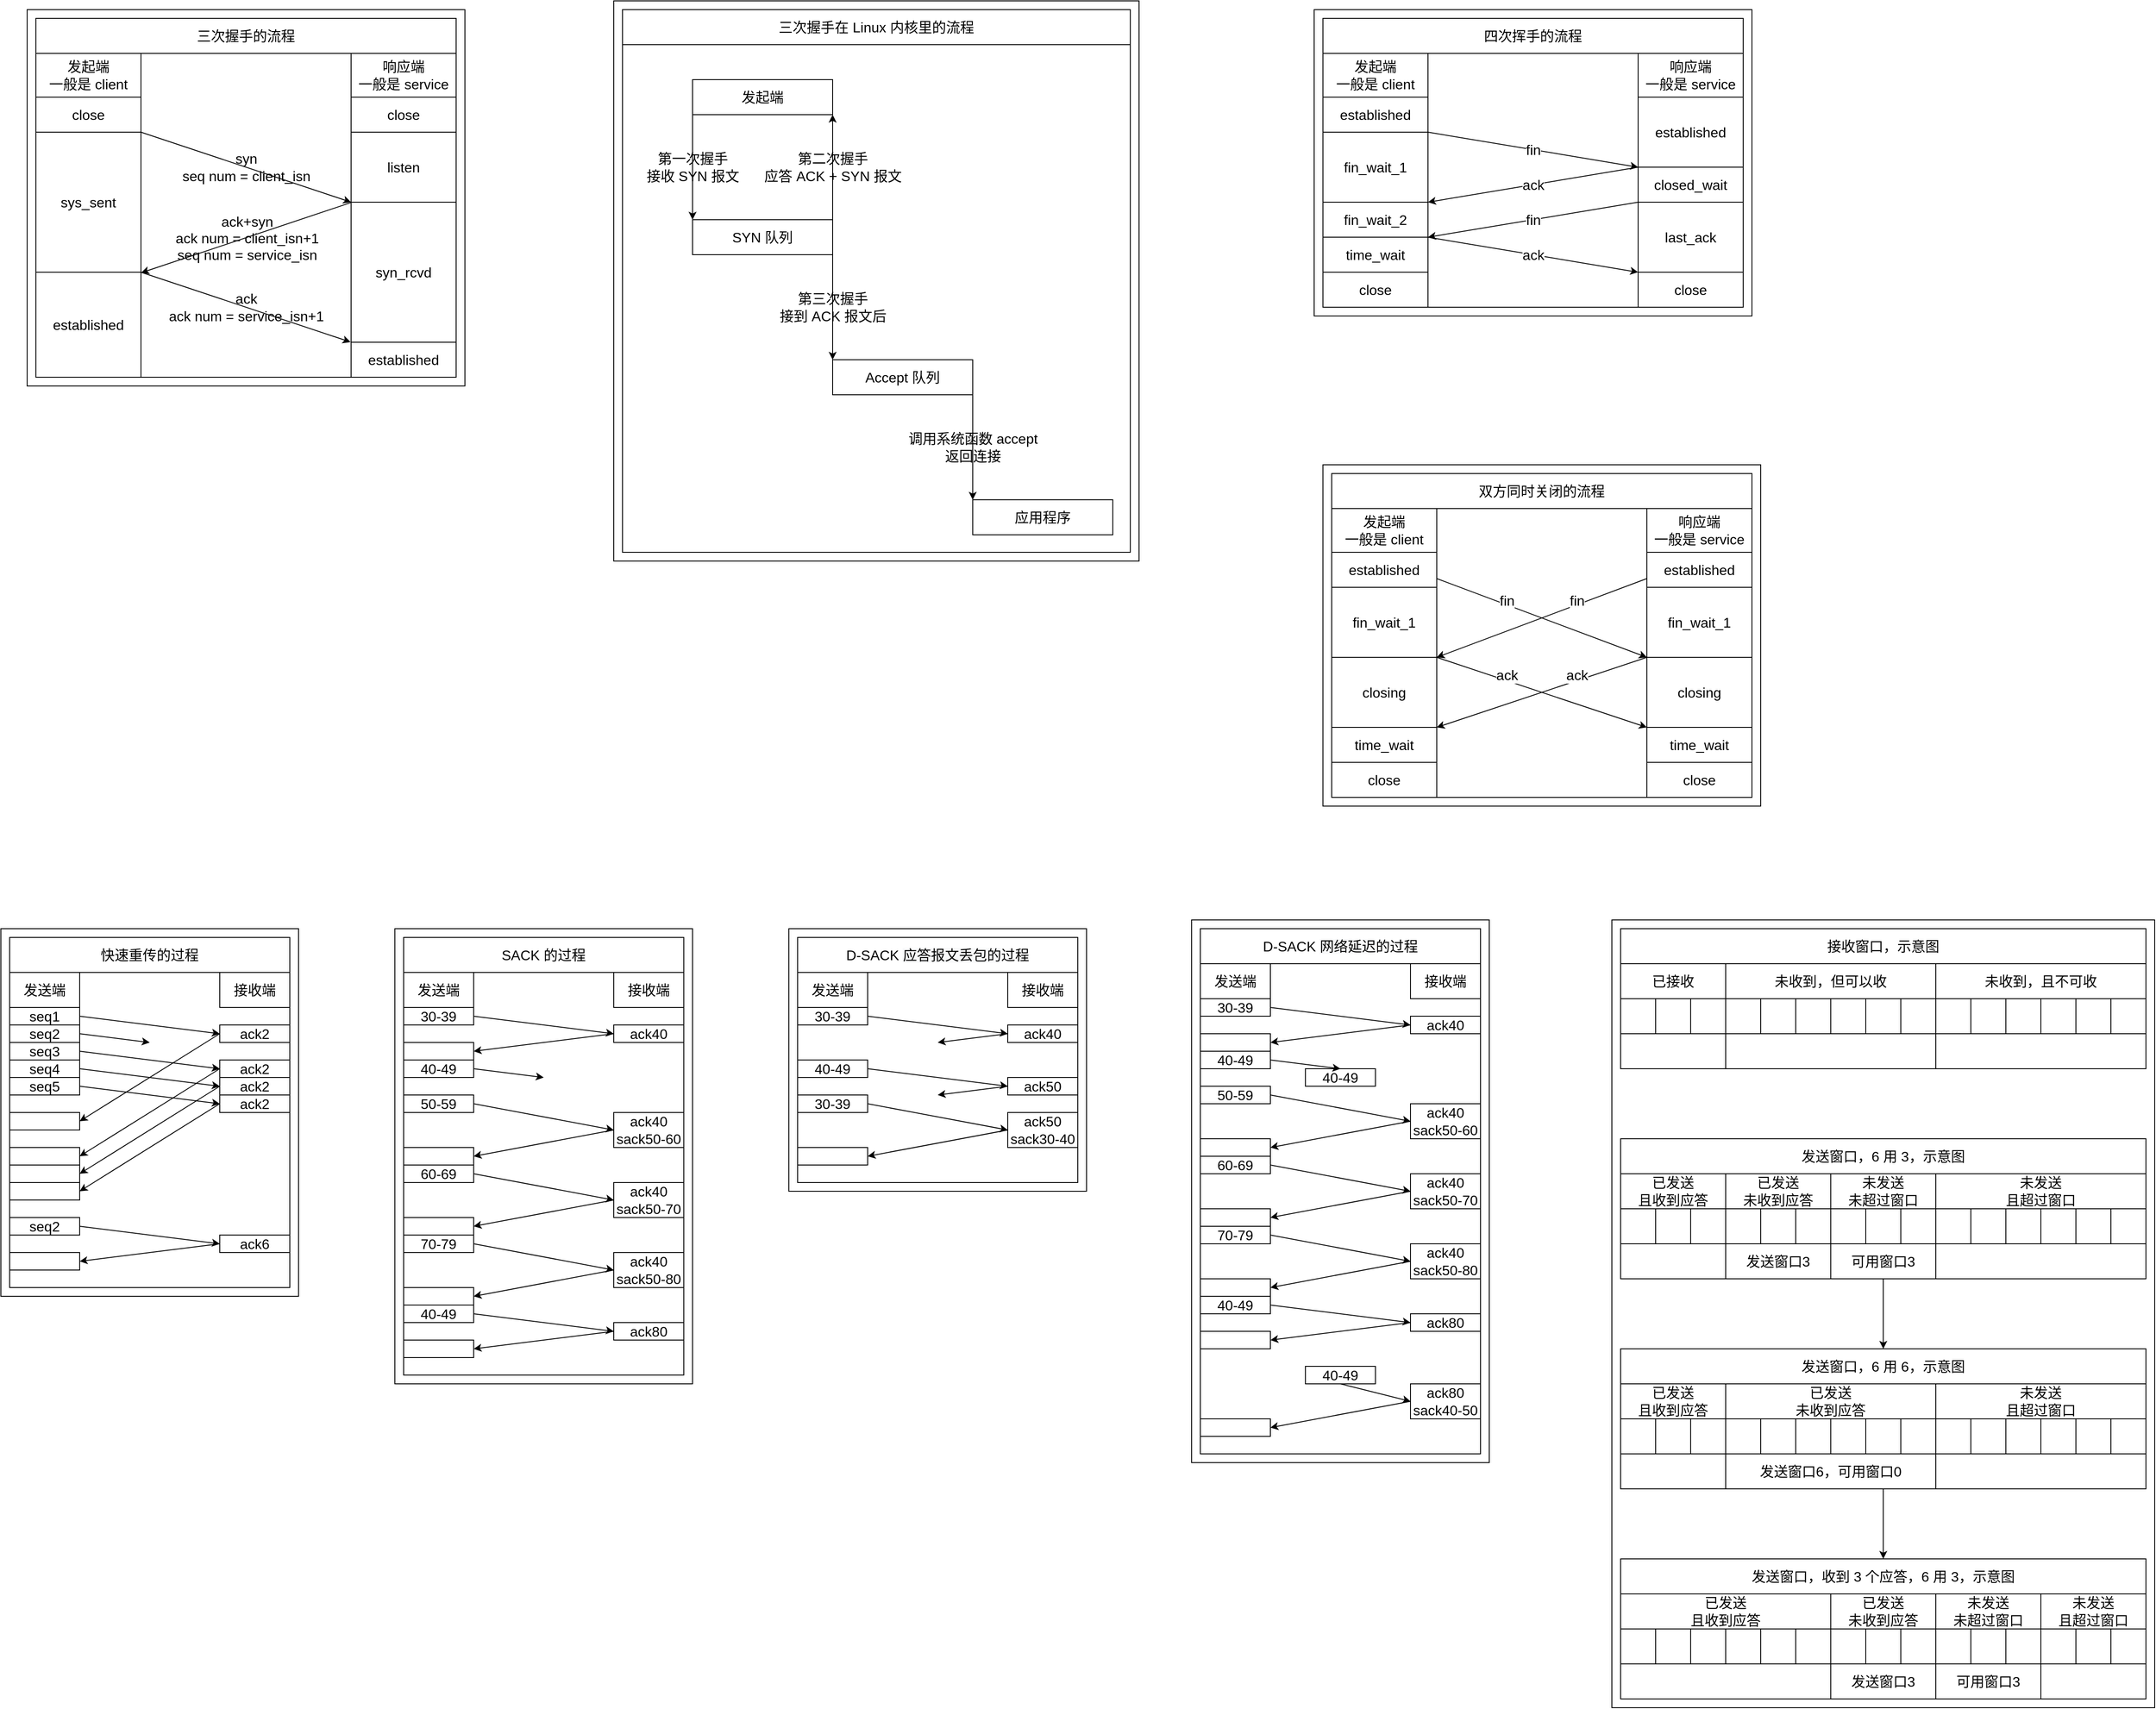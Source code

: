 <mxfile version="17.4.2" type="device"><diagram id="6UXpfTxlKZnuiY-Shavd" name="第 1 页"><mxGraphModel dx="3463" dy="3979" grid="1" gridSize="10" guides="0" tooltips="1" connect="1" arrows="0" fold="1" page="1" pageScale="1" pageWidth="827" pageHeight="1169" math="0" shadow="0"><root><mxCell id="0"/><mxCell id="1" parent="0"/><mxCell id="vxFNkBcmGYobpbQ_0qfP-14" value="" style="group" vertex="1" connectable="0" parent="1"><mxGeometry x="1690" y="-960" width="500" height="350" as="geometry"/></mxCell><mxCell id="vxFNkBcmGYobpbQ_0qfP-10" value="发起端&lt;br&gt;一般是 client" style="rounded=0;whiteSpace=wrap;html=1;fontSize=16;container=0;" vertex="1" parent="vxFNkBcmGYobpbQ_0qfP-14"><mxGeometry x="10" y="50" width="120" height="50" as="geometry"/></mxCell><mxCell id="vxFNkBcmGYobpbQ_0qfP-11" value="响应端&lt;br&gt;一般是 service" style="rounded=0;whiteSpace=wrap;html=1;fontSize=16;container=0;" vertex="1" parent="vxFNkBcmGYobpbQ_0qfP-14"><mxGeometry x="370" y="50" width="120" height="50" as="geometry"/></mxCell><mxCell id="BXMAHRdPJRWtB_3MsDpk-27" value="established" style="rounded=0;whiteSpace=wrap;html=1;fontSize=16;strokeColor=default;fontStyle=0" parent="vxFNkBcmGYobpbQ_0qfP-14" vertex="1"><mxGeometry x="10" y="100" width="120" height="40" as="geometry"/></mxCell><mxCell id="BXMAHRdPJRWtB_3MsDpk-28" value="fin_wait_1" style="rounded=0;whiteSpace=wrap;html=1;fontSize=16;strokeColor=default;fontStyle=0" parent="vxFNkBcmGYobpbQ_0qfP-14" vertex="1"><mxGeometry x="10" y="140" width="120" height="80" as="geometry"/></mxCell><mxCell id="BXMAHRdPJRWtB_3MsDpk-29" value="fin_wait_2" style="rounded=0;whiteSpace=wrap;html=1;fontSize=16;strokeColor=default;fontStyle=0" parent="vxFNkBcmGYobpbQ_0qfP-14" vertex="1"><mxGeometry x="10" y="220" width="120" height="40" as="geometry"/></mxCell><mxCell id="BXMAHRdPJRWtB_3MsDpk-30" value="四次挥手的流程" style="rounded=0;whiteSpace=wrap;html=1;fontSize=16;strokeColor=default;fontStyle=0" parent="vxFNkBcmGYobpbQ_0qfP-14" vertex="1"><mxGeometry x="10" y="10" width="480" height="40" as="geometry"/></mxCell><mxCell id="BXMAHRdPJRWtB_3MsDpk-31" value="time_wait" style="rounded=0;whiteSpace=wrap;html=1;fontSize=16;strokeColor=default;fontStyle=0" parent="vxFNkBcmGYobpbQ_0qfP-14" vertex="1"><mxGeometry x="10" y="260" width="120" height="40" as="geometry"/></mxCell><mxCell id="BXMAHRdPJRWtB_3MsDpk-32" value="close" style="rounded=0;whiteSpace=wrap;html=1;fontSize=16;strokeColor=default;fontStyle=0" parent="vxFNkBcmGYobpbQ_0qfP-14" vertex="1"><mxGeometry x="10" y="300" width="120" height="40" as="geometry"/></mxCell><mxCell id="BXMAHRdPJRWtB_3MsDpk-33" value="established" style="rounded=0;whiteSpace=wrap;html=1;fontSize=16;strokeColor=default;fontStyle=0" parent="vxFNkBcmGYobpbQ_0qfP-14" vertex="1"><mxGeometry x="370" y="100" width="120" height="80" as="geometry"/></mxCell><mxCell id="zJl2BJ3EHn3SoCiD4a06-114" value="" style="endArrow=classic;html=1;rounded=0;fontSize=16;entryX=0;entryY=1;entryDx=0;entryDy=0;exitX=1;exitY=1;exitDx=0;exitDy=0;" parent="vxFNkBcmGYobpbQ_0qfP-14" source="BXMAHRdPJRWtB_3MsDpk-27" target="BXMAHRdPJRWtB_3MsDpk-33" edge="1"><mxGeometry width="50" height="50" relative="1" as="geometry"><mxPoint x="160" y="113" as="sourcePoint"/><mxPoint x="730" y="100" as="targetPoint"/></mxGeometry></mxCell><mxCell id="zJl2BJ3EHn3SoCiD4a06-115" value="fin" style="edgeLabel;html=1;align=center;verticalAlign=middle;resizable=0;points=[];fontSize=16;" parent="zJl2BJ3EHn3SoCiD4a06-114" vertex="1" connectable="0"><mxGeometry relative="1" as="geometry"><mxPoint as="offset"/></mxGeometry></mxCell><mxCell id="zJl2BJ3EHn3SoCiD4a06-116" value="" style="endArrow=classic;html=1;rounded=0;fontSize=16;exitX=0;exitY=0;exitDx=0;exitDy=0;entryX=1;entryY=1;entryDx=0;entryDy=0;" parent="vxFNkBcmGYobpbQ_0qfP-14" source="BXMAHRdPJRWtB_3MsDpk-34" target="BXMAHRdPJRWtB_3MsDpk-28" edge="1"><mxGeometry width="50" height="50" relative="1" as="geometry"><mxPoint x="530" y="130.0" as="sourcePoint"/><mxPoint x="690.16" y="170.2" as="targetPoint"/></mxGeometry></mxCell><mxCell id="zJl2BJ3EHn3SoCiD4a06-117" value="ack" style="edgeLabel;html=1;align=center;verticalAlign=middle;resizable=0;points=[];fontSize=16;" parent="zJl2BJ3EHn3SoCiD4a06-116" vertex="1" connectable="0"><mxGeometry relative="1" as="geometry"><mxPoint as="offset"/></mxGeometry></mxCell><mxCell id="BXMAHRdPJRWtB_3MsDpk-34" value="closed_wait" style="rounded=0;whiteSpace=wrap;html=1;fontSize=16;strokeColor=default;fontStyle=0" parent="vxFNkBcmGYobpbQ_0qfP-14" vertex="1"><mxGeometry x="370" y="180" width="120" height="40" as="geometry"/></mxCell><mxCell id="zJl2BJ3EHn3SoCiD4a06-118" value="" style="endArrow=classic;html=1;rounded=0;fontSize=16;entryX=1;entryY=1;entryDx=0;entryDy=0;exitX=0;exitY=1;exitDx=0;exitDy=0;" parent="vxFNkBcmGYobpbQ_0qfP-14" source="BXMAHRdPJRWtB_3MsDpk-34" target="BXMAHRdPJRWtB_3MsDpk-29" edge="1"><mxGeometry width="50" height="50" relative="1" as="geometry"><mxPoint x="260" y="240" as="sourcePoint"/><mxPoint x="160" y="260" as="targetPoint"/></mxGeometry></mxCell><mxCell id="zJl2BJ3EHn3SoCiD4a06-119" value="fin" style="edgeLabel;html=1;align=center;verticalAlign=middle;resizable=0;points=[];fontSize=16;" parent="zJl2BJ3EHn3SoCiD4a06-118" vertex="1" connectable="0"><mxGeometry relative="1" as="geometry"><mxPoint as="offset"/></mxGeometry></mxCell><mxCell id="BXMAHRdPJRWtB_3MsDpk-35" value="close" style="rounded=0;whiteSpace=wrap;html=1;fontSize=16;strokeColor=default;fontStyle=0" parent="vxFNkBcmGYobpbQ_0qfP-14" vertex="1"><mxGeometry x="370" y="300" width="120" height="40" as="geometry"/></mxCell><mxCell id="BXMAHRdPJRWtB_3MsDpk-36" value="last_ack" style="rounded=0;whiteSpace=wrap;html=1;fontSize=16;strokeColor=default;fontStyle=0" parent="vxFNkBcmGYobpbQ_0qfP-14" vertex="1"><mxGeometry x="370" y="220" width="120" height="80" as="geometry"/></mxCell><mxCell id="zJl2BJ3EHn3SoCiD4a06-120" value="" style="endArrow=classic;html=1;rounded=0;fontSize=16;exitX=1;exitY=0;exitDx=0;exitDy=0;entryX=0;entryY=1;entryDx=0;entryDy=0;" parent="vxFNkBcmGYobpbQ_0qfP-14" source="BXMAHRdPJRWtB_3MsDpk-31" target="BXMAHRdPJRWtB_3MsDpk-36" edge="1"><mxGeometry width="50" height="50" relative="1" as="geometry"><mxPoint x="530" y="200.0" as="sourcePoint"/><mxPoint x="270" y="300" as="targetPoint"/></mxGeometry></mxCell><mxCell id="zJl2BJ3EHn3SoCiD4a06-121" value="ack" style="edgeLabel;html=1;align=center;verticalAlign=middle;resizable=0;points=[];fontSize=16;" parent="zJl2BJ3EHn3SoCiD4a06-120" vertex="1" connectable="0"><mxGeometry relative="1" as="geometry"><mxPoint as="offset"/></mxGeometry></mxCell><mxCell id="vxFNkBcmGYobpbQ_0qfP-12" value="" style="rounded=0;whiteSpace=wrap;html=1;labelBackgroundColor=none;fillColor=none;" vertex="1" parent="vxFNkBcmGYobpbQ_0qfP-14"><mxGeometry x="10" y="10" width="480" height="330" as="geometry"/></mxCell><mxCell id="vxFNkBcmGYobpbQ_0qfP-13" value="" style="rounded=0;whiteSpace=wrap;html=1;labelBackgroundColor=none;fillColor=none;" vertex="1" parent="vxFNkBcmGYobpbQ_0qfP-14"><mxGeometry width="500" height="350" as="geometry"/></mxCell><mxCell id="vxFNkBcmGYobpbQ_0qfP-7" value="" style="group" vertex="1" connectable="0" parent="1"><mxGeometry x="890" y="-970" width="600" height="640" as="geometry"/></mxCell><mxCell id="vxFNkBcmGYobpbQ_0qfP-5" value="" style="rounded=0;whiteSpace=wrap;html=1;fillColor=none;" vertex="1" parent="vxFNkBcmGYobpbQ_0qfP-7"><mxGeometry x="10" y="10" width="580" height="620" as="geometry"/></mxCell><mxCell id="zJl2BJ3EHn3SoCiD4a06-59" value="SYN 队列" style="rounded=0;whiteSpace=wrap;html=1;fontSize=16;" parent="vxFNkBcmGYobpbQ_0qfP-7" vertex="1"><mxGeometry x="90" y="250" width="160" height="40" as="geometry"/></mxCell><mxCell id="zJl2BJ3EHn3SoCiD4a06-60" value="Accept 队列" style="rounded=0;whiteSpace=wrap;html=1;fontSize=16;" parent="vxFNkBcmGYobpbQ_0qfP-7" vertex="1"><mxGeometry x="250" y="410" width="160" height="40" as="geometry"/></mxCell><mxCell id="zJl2BJ3EHn3SoCiD4a06-61" value="" style="endArrow=classic;html=1;rounded=0;fontSize=16;entryX=0;entryY=0;entryDx=0;entryDy=0;exitX=0;exitY=1;exitDx=0;exitDy=0;" parent="vxFNkBcmGYobpbQ_0qfP-7" target="zJl2BJ3EHn3SoCiD4a06-59" edge="1" source="vxFNkBcmGYobpbQ_0qfP-2"><mxGeometry width="50" height="50" relative="1" as="geometry"><mxPoint x="110" y="170" as="sourcePoint"/><mxPoint x="330" y="200" as="targetPoint"/></mxGeometry></mxCell><mxCell id="zJl2BJ3EHn3SoCiD4a06-62" value="第一次握手&lt;br&gt;接收 SYN 报文" style="edgeLabel;html=1;align=center;verticalAlign=middle;resizable=0;points=[];fontSize=16;labelBackgroundColor=none;" parent="zJl2BJ3EHn3SoCiD4a06-61" vertex="1" connectable="0"><mxGeometry relative="1" as="geometry"><mxPoint as="offset"/></mxGeometry></mxCell><mxCell id="zJl2BJ3EHn3SoCiD4a06-63" value="" style="endArrow=classic;html=1;rounded=0;fontSize=16;exitX=1;exitY=0;exitDx=0;exitDy=0;entryX=1;entryY=1;entryDx=0;entryDy=0;" parent="vxFNkBcmGYobpbQ_0qfP-7" source="zJl2BJ3EHn3SoCiD4a06-59" edge="1" target="vxFNkBcmGYobpbQ_0qfP-2"><mxGeometry width="50" height="50" relative="1" as="geometry"><mxPoint x="280" y="250" as="sourcePoint"/><mxPoint x="270" y="160" as="targetPoint"/></mxGeometry></mxCell><mxCell id="zJl2BJ3EHn3SoCiD4a06-64" value="第二次握手&lt;br&gt;应答 ACK + SYN 报文" style="edgeLabel;html=1;align=center;verticalAlign=middle;resizable=0;points=[];fontSize=16;labelBackgroundColor=none;" parent="zJl2BJ3EHn3SoCiD4a06-63" vertex="1" connectable="0"><mxGeometry relative="1" as="geometry"><mxPoint as="offset"/></mxGeometry></mxCell><mxCell id="zJl2BJ3EHn3SoCiD4a06-65" value="" style="endArrow=classic;html=1;rounded=0;fontSize=16;exitX=1;exitY=1;exitDx=0;exitDy=0;entryX=0;entryY=0;entryDx=0;entryDy=0;" parent="vxFNkBcmGYobpbQ_0qfP-7" source="zJl2BJ3EHn3SoCiD4a06-59" target="zJl2BJ3EHn3SoCiD4a06-60" edge="1"><mxGeometry width="50" height="50" relative="1" as="geometry"><mxPoint x="280" y="250" as="sourcePoint"/><mxPoint x="460" y="370" as="targetPoint"/></mxGeometry></mxCell><mxCell id="zJl2BJ3EHn3SoCiD4a06-66" value="第三次握手&lt;br&gt;接到 ACK 报文后" style="edgeLabel;html=1;align=center;verticalAlign=middle;resizable=0;points=[];fontSize=16;labelBackgroundColor=none;" parent="zJl2BJ3EHn3SoCiD4a06-65" vertex="1" connectable="0"><mxGeometry relative="1" as="geometry"><mxPoint as="offset"/></mxGeometry></mxCell><mxCell id="zJl2BJ3EHn3SoCiD4a06-67" value="应用程序" style="rounded=0;whiteSpace=wrap;html=1;fontSize=16;" parent="vxFNkBcmGYobpbQ_0qfP-7" vertex="1"><mxGeometry x="410" y="570" width="160" height="40" as="geometry"/></mxCell><mxCell id="zJl2BJ3EHn3SoCiD4a06-68" value="" style="endArrow=classic;html=1;rounded=0;fontSize=16;exitX=1;exitY=1;exitDx=0;exitDy=0;entryX=0;entryY=0;entryDx=0;entryDy=0;" parent="vxFNkBcmGYobpbQ_0qfP-7" source="zJl2BJ3EHn3SoCiD4a06-60" target="zJl2BJ3EHn3SoCiD4a06-67" edge="1"><mxGeometry width="50" height="50" relative="1" as="geometry"><mxPoint x="290" y="460" as="sourcePoint"/><mxPoint x="730" y="450" as="targetPoint"/></mxGeometry></mxCell><mxCell id="zJl2BJ3EHn3SoCiD4a06-69" value="调用系统函数&amp;nbsp;accept&lt;br&gt;返回连接" style="edgeLabel;html=1;align=center;verticalAlign=middle;resizable=0;points=[];fontSize=16;labelBackgroundColor=none;" parent="zJl2BJ3EHn3SoCiD4a06-68" vertex="1" connectable="0"><mxGeometry relative="1" as="geometry"><mxPoint as="offset"/></mxGeometry></mxCell><mxCell id="BXMAHRdPJRWtB_3MsDpk-19" value="三次握手在 Linux 内核里的流程" style="rounded=0;whiteSpace=wrap;html=1;fontSize=16;" parent="vxFNkBcmGYobpbQ_0qfP-7" vertex="1"><mxGeometry x="10" y="10" width="580" height="40" as="geometry"/></mxCell><mxCell id="vxFNkBcmGYobpbQ_0qfP-2" value="发起端" style="rounded=0;whiteSpace=wrap;html=1;fontSize=16;" vertex="1" parent="vxFNkBcmGYobpbQ_0qfP-7"><mxGeometry x="90" y="90" width="160" height="40" as="geometry"/></mxCell><mxCell id="vxFNkBcmGYobpbQ_0qfP-6" value="" style="rounded=0;whiteSpace=wrap;html=1;labelBackgroundColor=none;fillColor=none;" vertex="1" parent="vxFNkBcmGYobpbQ_0qfP-7"><mxGeometry width="600" height="640" as="geometry"/></mxCell><mxCell id="vxFNkBcmGYobpbQ_0qfP-9" value="" style="group" vertex="1" connectable="0" parent="1"><mxGeometry x="220" y="-960" width="500" height="430" as="geometry"/></mxCell><mxCell id="vxFNkBcmGYobpbQ_0qfP-8" value="" style="rounded=0;whiteSpace=wrap;html=1;labelBackgroundColor=none;fillColor=none;container=0;" vertex="1" parent="vxFNkBcmGYobpbQ_0qfP-9"><mxGeometry width="500" height="430" as="geometry"/></mxCell><mxCell id="BXMAHRdPJRWtB_3MsDpk-7" value="" style="group;strokeColor=default;container=0;" parent="vxFNkBcmGYobpbQ_0qfP-9" vertex="1" connectable="0"><mxGeometry x="10" y="10" width="480" height="410" as="geometry"/></mxCell><mxCell id="zJl2BJ3EHn3SoCiD4a06-619" value="&lt;span style=&quot;font-size: 16px;&quot;&gt;established&lt;/span&gt;" style="rounded=0;whiteSpace=wrap;html=1;fontSize=16;container=0;" parent="vxFNkBcmGYobpbQ_0qfP-9" vertex="1"><mxGeometry x="10" y="300" width="120" height="120" as="geometry"/></mxCell><mxCell id="zJl2BJ3EHn3SoCiD4a06-620" value="&lt;span style=&quot;font-size: 16px;&quot;&gt;close&lt;/span&gt;" style="rounded=0;whiteSpace=wrap;html=1;fontSize=16;container=0;" parent="vxFNkBcmGYobpbQ_0qfP-9" vertex="1"><mxGeometry x="370" y="100" width="120" height="40" as="geometry"/></mxCell><mxCell id="zJl2BJ3EHn3SoCiD4a06-621" value="close" style="rounded=0;whiteSpace=wrap;html=1;fontSize=16;container=0;" parent="vxFNkBcmGYobpbQ_0qfP-9" vertex="1"><mxGeometry x="10" y="100" width="120" height="40" as="geometry"/></mxCell><mxCell id="zJl2BJ3EHn3SoCiD4a06-622" value="&lt;span style=&quot;font-size: 16px;&quot;&gt;sys_sent&lt;/span&gt;" style="rounded=0;whiteSpace=wrap;html=1;fontSize=16;container=0;" parent="vxFNkBcmGYobpbQ_0qfP-9" vertex="1"><mxGeometry x="10" y="140" width="120" height="160" as="geometry"/></mxCell><mxCell id="zJl2BJ3EHn3SoCiD4a06-623" value="&lt;span style=&quot;font-size: 16px;&quot;&gt;listen&lt;/span&gt;" style="rounded=0;whiteSpace=wrap;html=1;fontSize=16;container=0;" parent="vxFNkBcmGYobpbQ_0qfP-9" vertex="1"><mxGeometry x="370" y="140" width="120" height="80" as="geometry"/></mxCell><mxCell id="zJl2BJ3EHn3SoCiD4a06-624" value="&lt;span style=&quot;font-size: 16px;&quot;&gt;syn_rcvd&lt;/span&gt;" style="rounded=0;whiteSpace=wrap;html=1;fontSize=16;container=0;" parent="vxFNkBcmGYobpbQ_0qfP-9" vertex="1"><mxGeometry x="370" y="220" width="120" height="160" as="geometry"/></mxCell><mxCell id="zJl2BJ3EHn3SoCiD4a06-625" value="&lt;span style=&quot;font-size: 16px;&quot;&gt;established&lt;/span&gt;" style="rounded=0;whiteSpace=wrap;html=1;fontSize=16;container=0;" parent="vxFNkBcmGYobpbQ_0qfP-9" vertex="1"><mxGeometry x="370" y="380" width="120" height="40" as="geometry"/></mxCell><mxCell id="zJl2BJ3EHn3SoCiD4a06-626" value="" style="endArrow=classic;html=1;rounded=0;fontSize=16;entryX=0;entryY=1;entryDx=0;entryDy=0;exitX=1;exitY=0;exitDx=0;exitDy=0;" parent="vxFNkBcmGYobpbQ_0qfP-9" source="zJl2BJ3EHn3SoCiD4a06-622" target="zJl2BJ3EHn3SoCiD4a06-623" edge="1"><mxGeometry width="50" height="50" relative="1" as="geometry"><mxPoint x="180" y="130" as="sourcePoint"/><mxPoint x="370" y="200" as="targetPoint"/></mxGeometry></mxCell><mxCell id="zJl2BJ3EHn3SoCiD4a06-627" value="&lt;div style=&quot;font-size: 16px;&quot;&gt;syn&lt;/div&gt;&lt;div style=&quot;font-size: 16px;&quot;&gt;seq num = client_isn&lt;/div&gt;" style="edgeLabel;html=1;align=center;verticalAlign=middle;resizable=0;points=[];fontSize=16;labelBackgroundColor=none;container=0;" parent="zJl2BJ3EHn3SoCiD4a06-626" vertex="1" connectable="0"><mxGeometry relative="1" as="geometry"><mxPoint as="offset"/></mxGeometry></mxCell><mxCell id="zJl2BJ3EHn3SoCiD4a06-628" value="发起端&lt;br&gt;一般是 client" style="rounded=0;whiteSpace=wrap;html=1;fontSize=16;container=0;" parent="vxFNkBcmGYobpbQ_0qfP-9" vertex="1"><mxGeometry x="10" y="50" width="120" height="50" as="geometry"/></mxCell><mxCell id="zJl2BJ3EHn3SoCiD4a06-629" value="响应端&lt;br&gt;一般是 service" style="rounded=0;whiteSpace=wrap;html=1;fontSize=16;container=0;" parent="vxFNkBcmGYobpbQ_0qfP-9" vertex="1"><mxGeometry x="370" y="50" width="120" height="50" as="geometry"/></mxCell><mxCell id="zJl2BJ3EHn3SoCiD4a06-630" value="" style="endArrow=classic;html=1;rounded=0;fontSize=16;exitX=0.002;exitY=0.002;exitDx=0;exitDy=0;exitPerimeter=0;entryX=1.002;entryY=1.004;entryDx=0;entryDy=0;entryPerimeter=0;" parent="vxFNkBcmGYobpbQ_0qfP-9" source="zJl2BJ3EHn3SoCiD4a06-624" target="zJl2BJ3EHn3SoCiD4a06-622" edge="1"><mxGeometry width="50" height="50" relative="1" as="geometry"><mxPoint x="330" y="200" as="sourcePoint"/><mxPoint x="170" y="260" as="targetPoint"/></mxGeometry></mxCell><mxCell id="zJl2BJ3EHn3SoCiD4a06-631" value="&lt;div style=&quot;font-size: 16px&quot;&gt;ack+syn&lt;/div&gt;&lt;div style=&quot;font-size: 16px&quot;&gt;ack num = client_isn+1&lt;/div&gt;&lt;div style=&quot;font-size: 16px&quot;&gt;seq num =&amp;nbsp;&lt;span&gt;service&lt;/span&gt;_isn&lt;/div&gt;" style="edgeLabel;html=1;align=center;verticalAlign=middle;resizable=0;points=[];fontSize=16;labelBackgroundColor=none;container=0;" parent="zJl2BJ3EHn3SoCiD4a06-630" vertex="1" connectable="0"><mxGeometry relative="1" as="geometry"><mxPoint as="offset"/></mxGeometry></mxCell><mxCell id="zJl2BJ3EHn3SoCiD4a06-632" value="" style="endArrow=classic;html=1;rounded=0;fontSize=16;entryX=-0.005;entryY=-0.005;entryDx=0;entryDy=0;entryPerimeter=0;exitX=1;exitY=0;exitDx=0;exitDy=0;" parent="vxFNkBcmGYobpbQ_0qfP-9" source="zJl2BJ3EHn3SoCiD4a06-619" target="zJl2BJ3EHn3SoCiD4a06-625" edge="1"><mxGeometry width="50" height="50" relative="1" as="geometry"><mxPoint x="130" y="320" as="sourcePoint"/><mxPoint x="330" y="320" as="targetPoint"/></mxGeometry></mxCell><mxCell id="zJl2BJ3EHn3SoCiD4a06-633" value="&lt;div style=&quot;font-size: 16px&quot;&gt;&lt;div style=&quot;font-size: 16px&quot;&gt;ack&lt;/div&gt;&lt;div style=&quot;font-size: 16px&quot;&gt;ack num =&amp;nbsp;&lt;span&gt;service&lt;/span&gt;_isn+1&lt;/div&gt;&lt;/div&gt;" style="edgeLabel;html=1;align=center;verticalAlign=middle;resizable=0;points=[];fontSize=16;labelBackgroundColor=none;container=0;" parent="zJl2BJ3EHn3SoCiD4a06-632" vertex="1" connectable="0"><mxGeometry relative="1" as="geometry"><mxPoint as="offset"/></mxGeometry></mxCell><mxCell id="BXMAHRdPJRWtB_3MsDpk-6" value="三次握手的流程" style="rounded=0;whiteSpace=wrap;html=1;fontSize=16;container=0;" parent="vxFNkBcmGYobpbQ_0qfP-9" vertex="1"><mxGeometry x="10" y="10" width="480" height="40" as="geometry"/></mxCell><mxCell id="vxFNkBcmGYobpbQ_0qfP-19" value="" style="group" vertex="1" connectable="0" parent="1"><mxGeometry x="1700" y="-440" width="500" height="390" as="geometry"/></mxCell><mxCell id="vxFNkBcmGYobpbQ_0qfP-17" value="" style="rounded=0;whiteSpace=wrap;html=1;labelBackgroundColor=none;fillColor=none;" vertex="1" parent="vxFNkBcmGYobpbQ_0qfP-19"><mxGeometry x="10" y="10" width="480" height="370" as="geometry"/></mxCell><mxCell id="BXMAHRdPJRWtB_3MsDpk-431" value="established" style="rounded=0;whiteSpace=wrap;html=1;fontSize=16;strokeColor=default;fontStyle=0;container=0;" parent="vxFNkBcmGYobpbQ_0qfP-19" vertex="1"><mxGeometry x="10" y="100" width="120" height="40" as="geometry"/></mxCell><mxCell id="BXMAHRdPJRWtB_3MsDpk-432" value="fin_wait_1" style="rounded=0;whiteSpace=wrap;html=1;fontSize=16;strokeColor=default;fontStyle=0;container=0;" parent="vxFNkBcmGYobpbQ_0qfP-19" vertex="1"><mxGeometry x="10" y="140" width="120" height="80" as="geometry"/></mxCell><mxCell id="BXMAHRdPJRWtB_3MsDpk-433" value="closing" style="rounded=0;whiteSpace=wrap;html=1;fontSize=16;strokeColor=default;fontStyle=0;container=0;" parent="vxFNkBcmGYobpbQ_0qfP-19" vertex="1"><mxGeometry x="10" y="220" width="120" height="80" as="geometry"/></mxCell><mxCell id="BXMAHRdPJRWtB_3MsDpk-434" value="双方同时关闭的流程" style="rounded=0;whiteSpace=wrap;html=1;fontSize=16;strokeColor=default;fontStyle=0;container=0;" parent="vxFNkBcmGYobpbQ_0qfP-19" vertex="1"><mxGeometry x="10" y="10" width="480" height="40" as="geometry"/></mxCell><mxCell id="BXMAHRdPJRWtB_3MsDpk-435" value="time_wait" style="rounded=0;whiteSpace=wrap;html=1;fontSize=16;strokeColor=default;fontStyle=0;container=0;" parent="vxFNkBcmGYobpbQ_0qfP-19" vertex="1"><mxGeometry x="10" y="300" width="120" height="40" as="geometry"/></mxCell><mxCell id="BXMAHRdPJRWtB_3MsDpk-436" value="close" style="rounded=0;whiteSpace=wrap;html=1;fontSize=16;strokeColor=default;fontStyle=0;container=0;" parent="vxFNkBcmGYobpbQ_0qfP-19" vertex="1"><mxGeometry x="10" y="340" width="120" height="40" as="geometry"/></mxCell><mxCell id="BXMAHRdPJRWtB_3MsDpk-437" value="established" style="rounded=0;whiteSpace=wrap;html=1;fontSize=16;strokeColor=default;fontStyle=0;container=0;" parent="vxFNkBcmGYobpbQ_0qfP-19" vertex="1"><mxGeometry x="370" y="100" width="120" height="40" as="geometry"/></mxCell><mxCell id="BXMAHRdPJRWtB_3MsDpk-438" value="" style="endArrow=classic;html=1;rounded=0;fontSize=16;exitX=1;exitY=1;exitDx=0;exitDy=0;entryX=0;entryY=1;entryDx=0;entryDy=0;" parent="vxFNkBcmGYobpbQ_0qfP-19" target="BXMAHRdPJRWtB_3MsDpk-450" edge="1"><mxGeometry width="50" height="50" relative="1" as="geometry"><mxPoint x="130.0" y="130" as="sourcePoint"/><mxPoint x="270" y="150" as="targetPoint"/></mxGeometry></mxCell><mxCell id="BXMAHRdPJRWtB_3MsDpk-439" value="fin" style="edgeLabel;html=1;align=center;verticalAlign=middle;resizable=0;points=[];fontSize=16;container=0;" parent="BXMAHRdPJRWtB_3MsDpk-438" vertex="1" connectable="0"><mxGeometry relative="1" as="geometry"><mxPoint x="-40" y="-20" as="offset"/></mxGeometry></mxCell><mxCell id="BXMAHRdPJRWtB_3MsDpk-440" value="" style="endArrow=classic;html=1;rounded=0;fontSize=16;exitX=0;exitY=1;exitDx=0;exitDy=0;entryX=1;entryY=1;entryDx=0;entryDy=0;" parent="vxFNkBcmGYobpbQ_0qfP-19" target="BXMAHRdPJRWtB_3MsDpk-432" edge="1"><mxGeometry width="50" height="50" relative="1" as="geometry"><mxPoint x="370.0" y="130" as="sourcePoint"/><mxPoint x="690.16" y="170.2" as="targetPoint"/></mxGeometry></mxCell><mxCell id="BXMAHRdPJRWtB_3MsDpk-441" value="fin" style="edgeLabel;html=1;align=center;verticalAlign=middle;resizable=0;points=[];fontSize=16;container=0;" parent="BXMAHRdPJRWtB_3MsDpk-440" vertex="1" connectable="0"><mxGeometry relative="1" as="geometry"><mxPoint x="40" y="-20" as="offset"/></mxGeometry></mxCell><mxCell id="BXMAHRdPJRWtB_3MsDpk-443" value="" style="endArrow=classic;html=1;rounded=0;fontSize=16;entryX=1;entryY=0;entryDx=0;entryDy=0;exitX=0;exitY=0;exitDx=0;exitDy=0;" parent="vxFNkBcmGYobpbQ_0qfP-19" target="BXMAHRdPJRWtB_3MsDpk-435" edge="1" source="BXMAHRdPJRWtB_3MsDpk-451"><mxGeometry width="50" height="50" relative="1" as="geometry"><mxPoint x="290" y="220" as="sourcePoint"/><mxPoint x="160" y="260" as="targetPoint"/></mxGeometry></mxCell><mxCell id="BXMAHRdPJRWtB_3MsDpk-444" value="ack" style="edgeLabel;html=1;align=center;verticalAlign=middle;resizable=0;points=[];fontSize=16;container=0;" parent="BXMAHRdPJRWtB_3MsDpk-443" vertex="1" connectable="0"><mxGeometry relative="1" as="geometry"><mxPoint x="40" y="-20" as="offset"/></mxGeometry></mxCell><mxCell id="BXMAHRdPJRWtB_3MsDpk-445" value="close" style="rounded=0;whiteSpace=wrap;html=1;fontSize=16;strokeColor=default;fontStyle=0;container=0;" parent="vxFNkBcmGYobpbQ_0qfP-19" vertex="1"><mxGeometry x="370" y="340" width="120" height="40" as="geometry"/></mxCell><mxCell id="BXMAHRdPJRWtB_3MsDpk-447" value="" style="endArrow=classic;html=1;rounded=0;fontSize=16;exitX=1;exitY=0;exitDx=0;exitDy=0;entryX=0;entryY=0;entryDx=0;entryDy=0;" parent="vxFNkBcmGYobpbQ_0qfP-19" source="BXMAHRdPJRWtB_3MsDpk-433" target="BXMAHRdPJRWtB_3MsDpk-452" edge="1"><mxGeometry width="50" height="50" relative="1" as="geometry"><mxPoint x="530" y="200.0" as="sourcePoint"/><mxPoint x="290" y="300" as="targetPoint"/></mxGeometry></mxCell><mxCell id="BXMAHRdPJRWtB_3MsDpk-448" value="ack" style="edgeLabel;html=1;align=center;verticalAlign=middle;resizable=0;points=[];fontSize=16;container=0;" parent="BXMAHRdPJRWtB_3MsDpk-447" vertex="1" connectable="0"><mxGeometry relative="1" as="geometry"><mxPoint x="-40" y="-20" as="offset"/></mxGeometry></mxCell><mxCell id="BXMAHRdPJRWtB_3MsDpk-450" value="fin_wait_1" style="rounded=0;whiteSpace=wrap;html=1;fontSize=16;strokeColor=default;fontStyle=0;container=0;" parent="vxFNkBcmGYobpbQ_0qfP-19" vertex="1"><mxGeometry x="370" y="140" width="120" height="80" as="geometry"/></mxCell><mxCell id="BXMAHRdPJRWtB_3MsDpk-451" value="closing" style="rounded=0;whiteSpace=wrap;html=1;fontSize=16;strokeColor=default;fontStyle=0;container=0;" parent="vxFNkBcmGYobpbQ_0qfP-19" vertex="1"><mxGeometry x="370" y="220" width="120" height="80" as="geometry"/></mxCell><mxCell id="BXMAHRdPJRWtB_3MsDpk-452" value="time_wait" style="rounded=0;whiteSpace=wrap;html=1;fontSize=16;strokeColor=default;fontStyle=0;container=0;" parent="vxFNkBcmGYobpbQ_0qfP-19" vertex="1"><mxGeometry x="370" y="300" width="120" height="40" as="geometry"/></mxCell><mxCell id="vxFNkBcmGYobpbQ_0qfP-15" value="发起端&lt;br&gt;一般是 client" style="rounded=0;whiteSpace=wrap;html=1;fontSize=16;container=0;" vertex="1" parent="vxFNkBcmGYobpbQ_0qfP-19"><mxGeometry x="10" y="50" width="120" height="50" as="geometry"/></mxCell><mxCell id="vxFNkBcmGYobpbQ_0qfP-16" value="响应端&lt;br&gt;一般是 service" style="rounded=0;whiteSpace=wrap;html=1;fontSize=16;container=0;" vertex="1" parent="vxFNkBcmGYobpbQ_0qfP-19"><mxGeometry x="370" y="50" width="120" height="50" as="geometry"/></mxCell><mxCell id="vxFNkBcmGYobpbQ_0qfP-18" value="" style="rounded=0;whiteSpace=wrap;html=1;labelBackgroundColor=none;fillColor=none;" vertex="1" parent="vxFNkBcmGYobpbQ_0qfP-19"><mxGeometry width="500" height="390" as="geometry"/></mxCell><mxCell id="vxFNkBcmGYobpbQ_0qfP-22" value="" style="group" vertex="1" connectable="0" parent="1"><mxGeometry x="190" y="90" width="340" height="420" as="geometry"/></mxCell><mxCell id="vxFNkBcmGYobpbQ_0qfP-21" value="" style="rounded=0;whiteSpace=wrap;html=1;labelBackgroundColor=none;fillColor=none;container=0;" vertex="1" parent="vxFNkBcmGYobpbQ_0qfP-22"><mxGeometry width="340" height="420" as="geometry"/></mxCell><mxCell id="BXMAHRdPJRWtB_3MsDpk-127" value="" style="group;strokeColor=default;container=0;" parent="vxFNkBcmGYobpbQ_0qfP-22" vertex="1" connectable="0"><mxGeometry x="10" y="10" width="320" height="400" as="geometry"/></mxCell><mxCell id="BXMAHRdPJRWtB_3MsDpk-94" value="seq1" style="rounded=0;whiteSpace=wrap;html=1;fontSize=16;fontColor=default;strokeColor=default;container=0;" parent="vxFNkBcmGYobpbQ_0qfP-22" vertex="1"><mxGeometry x="10" y="90" width="80" height="20" as="geometry"/></mxCell><mxCell id="BXMAHRdPJRWtB_3MsDpk-95" value="seq2" style="rounded=0;whiteSpace=wrap;html=1;fontSize=16;fontColor=default;strokeColor=default;container=0;" parent="vxFNkBcmGYobpbQ_0qfP-22" vertex="1"><mxGeometry x="10" y="110" width="80" height="20" as="geometry"/></mxCell><mxCell id="BXMAHRdPJRWtB_3MsDpk-96" value="seq3" style="rounded=0;whiteSpace=wrap;html=1;fontSize=16;fontColor=default;strokeColor=default;container=0;" parent="vxFNkBcmGYobpbQ_0qfP-22" vertex="1"><mxGeometry x="10" y="130" width="80" height="20" as="geometry"/></mxCell><mxCell id="BXMAHRdPJRWtB_3MsDpk-97" value="seq4" style="rounded=0;whiteSpace=wrap;html=1;fontSize=16;fontColor=default;strokeColor=default;container=0;" parent="vxFNkBcmGYobpbQ_0qfP-22" vertex="1"><mxGeometry x="10" y="150" width="80" height="20" as="geometry"/></mxCell><mxCell id="BXMAHRdPJRWtB_3MsDpk-98" value="seq5" style="rounded=0;whiteSpace=wrap;html=1;fontSize=16;fontColor=default;strokeColor=default;container=0;" parent="vxFNkBcmGYobpbQ_0qfP-22" vertex="1"><mxGeometry x="10" y="170" width="80" height="20" as="geometry"/></mxCell><mxCell id="BXMAHRdPJRWtB_3MsDpk-99" value="ack2" style="rounded=0;whiteSpace=wrap;html=1;fontSize=16;fontColor=default;strokeColor=default;container=0;" parent="vxFNkBcmGYobpbQ_0qfP-22" vertex="1"><mxGeometry x="250" y="110" width="80" height="20" as="geometry"/></mxCell><mxCell id="BXMAHRdPJRWtB_3MsDpk-101" value="ack2" style="rounded=0;whiteSpace=wrap;html=1;fontSize=16;fontColor=default;strokeColor=default;container=0;" parent="vxFNkBcmGYobpbQ_0qfP-22" vertex="1"><mxGeometry x="250" y="150" width="80" height="20" as="geometry"/></mxCell><mxCell id="BXMAHRdPJRWtB_3MsDpk-102" value="ack2" style="rounded=0;whiteSpace=wrap;html=1;fontSize=16;fontColor=default;strokeColor=default;container=0;" parent="vxFNkBcmGYobpbQ_0qfP-22" vertex="1"><mxGeometry x="250" y="170" width="80" height="20" as="geometry"/></mxCell><mxCell id="BXMAHRdPJRWtB_3MsDpk-103" value="ack2" style="rounded=0;whiteSpace=wrap;html=1;fontSize=16;fontColor=default;strokeColor=default;container=0;" parent="vxFNkBcmGYobpbQ_0qfP-22" vertex="1"><mxGeometry x="250" y="190" width="80" height="20" as="geometry"/></mxCell><mxCell id="BXMAHRdPJRWtB_3MsDpk-104" value="" style="endArrow=classic;html=1;rounded=0;fontSize=16;fontColor=default;entryX=0;entryY=0.5;entryDx=0;entryDy=0;exitX=1;exitY=0.5;exitDx=0;exitDy=0;" parent="vxFNkBcmGYobpbQ_0qfP-22" source="BXMAHRdPJRWtB_3MsDpk-94" target="BXMAHRdPJRWtB_3MsDpk-99" edge="1"><mxGeometry width="50" height="50" relative="1" as="geometry"><mxPoint x="160" y="160" as="sourcePoint"/><mxPoint x="210" y="110" as="targetPoint"/></mxGeometry></mxCell><mxCell id="BXMAHRdPJRWtB_3MsDpk-105" value="" style="endArrow=classic;html=1;rounded=0;fontSize=16;fontColor=default;exitX=1;exitY=0.5;exitDx=0;exitDy=0;" parent="vxFNkBcmGYobpbQ_0qfP-22" source="BXMAHRdPJRWtB_3MsDpk-95" edge="1"><mxGeometry width="50" height="50" relative="1" as="geometry"><mxPoint x="120" y="80" as="sourcePoint"/><mxPoint x="170" y="130" as="targetPoint"/></mxGeometry></mxCell><mxCell id="BXMAHRdPJRWtB_3MsDpk-106" value="" style="endArrow=classic;html=1;rounded=0;fontSize=16;fontColor=default;entryX=0;entryY=0.5;entryDx=0;entryDy=0;exitX=1;exitY=0.5;exitDx=0;exitDy=0;" parent="vxFNkBcmGYobpbQ_0qfP-22" source="BXMAHRdPJRWtB_3MsDpk-96" target="BXMAHRdPJRWtB_3MsDpk-101" edge="1"><mxGeometry width="50" height="50" relative="1" as="geometry"><mxPoint x="100" y="60" as="sourcePoint"/><mxPoint x="260" y="100" as="targetPoint"/></mxGeometry></mxCell><mxCell id="BXMAHRdPJRWtB_3MsDpk-107" value="" style="endArrow=classic;html=1;rounded=0;fontSize=16;fontColor=default;entryX=0;entryY=0.5;entryDx=0;entryDy=0;exitX=1;exitY=0.5;exitDx=0;exitDy=0;" parent="vxFNkBcmGYobpbQ_0qfP-22" source="BXMAHRdPJRWtB_3MsDpk-97" target="BXMAHRdPJRWtB_3MsDpk-102" edge="1"><mxGeometry width="50" height="50" relative="1" as="geometry"><mxPoint x="110" y="70" as="sourcePoint"/><mxPoint x="270" y="110" as="targetPoint"/></mxGeometry></mxCell><mxCell id="BXMAHRdPJRWtB_3MsDpk-108" value="" style="endArrow=classic;html=1;rounded=0;fontSize=16;fontColor=default;entryX=0;entryY=0.5;entryDx=0;entryDy=0;exitX=1;exitY=0.5;exitDx=0;exitDy=0;" parent="vxFNkBcmGYobpbQ_0qfP-22" source="BXMAHRdPJRWtB_3MsDpk-98" target="BXMAHRdPJRWtB_3MsDpk-103" edge="1"><mxGeometry width="50" height="50" relative="1" as="geometry"><mxPoint x="120" y="80" as="sourcePoint"/><mxPoint x="280" y="120" as="targetPoint"/></mxGeometry></mxCell><mxCell id="BXMAHRdPJRWtB_3MsDpk-109" value="" style="endArrow=classic;html=1;rounded=0;fontSize=16;fontColor=default;exitX=0;exitY=0.5;exitDx=0;exitDy=0;entryX=1;entryY=0.5;entryDx=0;entryDy=0;" parent="vxFNkBcmGYobpbQ_0qfP-22" source="BXMAHRdPJRWtB_3MsDpk-99" target="BXMAHRdPJRWtB_3MsDpk-110" edge="1"><mxGeometry width="50" height="50" relative="1" as="geometry"><mxPoint x="100" y="60" as="sourcePoint"/><mxPoint x="90" y="280" as="targetPoint"/></mxGeometry></mxCell><mxCell id="BXMAHRdPJRWtB_3MsDpk-110" value="" style="rounded=0;whiteSpace=wrap;html=1;fontSize=16;fontColor=default;strokeColor=default;container=0;" parent="vxFNkBcmGYobpbQ_0qfP-22" vertex="1"><mxGeometry x="10" y="210" width="80" height="20" as="geometry"/></mxCell><mxCell id="BXMAHRdPJRWtB_3MsDpk-111" value="" style="rounded=0;whiteSpace=wrap;html=1;fontSize=16;fontColor=default;strokeColor=default;container=0;" parent="vxFNkBcmGYobpbQ_0qfP-22" vertex="1"><mxGeometry x="10" y="250" width="80" height="20" as="geometry"/></mxCell><mxCell id="BXMAHRdPJRWtB_3MsDpk-112" value="" style="rounded=0;whiteSpace=wrap;html=1;fontSize=16;fontColor=default;strokeColor=default;container=0;" parent="vxFNkBcmGYobpbQ_0qfP-22" vertex="1"><mxGeometry x="10" y="270" width="80" height="20" as="geometry"/></mxCell><mxCell id="BXMAHRdPJRWtB_3MsDpk-113" value="" style="rounded=0;whiteSpace=wrap;html=1;fontSize=16;fontColor=default;strokeColor=default;container=0;" parent="vxFNkBcmGYobpbQ_0qfP-22" vertex="1"><mxGeometry x="10" y="290" width="80" height="20" as="geometry"/></mxCell><mxCell id="BXMAHRdPJRWtB_3MsDpk-114" value="" style="endArrow=classic;html=1;rounded=0;fontSize=16;fontColor=default;exitX=0;exitY=0.5;exitDx=0;exitDy=0;entryX=1;entryY=0.5;entryDx=0;entryDy=0;" parent="vxFNkBcmGYobpbQ_0qfP-22" source="BXMAHRdPJRWtB_3MsDpk-101" target="BXMAHRdPJRWtB_3MsDpk-111" edge="1"><mxGeometry width="50" height="50" relative="1" as="geometry"><mxPoint x="260" y="100" as="sourcePoint"/><mxPoint x="100" y="260" as="targetPoint"/></mxGeometry></mxCell><mxCell id="BXMAHRdPJRWtB_3MsDpk-115" value="" style="endArrow=classic;html=1;rounded=0;fontSize=16;fontColor=default;exitX=0;exitY=0.5;exitDx=0;exitDy=0;entryX=1;entryY=0.5;entryDx=0;entryDy=0;" parent="vxFNkBcmGYobpbQ_0qfP-22" source="BXMAHRdPJRWtB_3MsDpk-102" target="BXMAHRdPJRWtB_3MsDpk-112" edge="1"><mxGeometry width="50" height="50" relative="1" as="geometry"><mxPoint x="260" y="180" as="sourcePoint"/><mxPoint x="100" y="300" as="targetPoint"/></mxGeometry></mxCell><mxCell id="BXMAHRdPJRWtB_3MsDpk-116" value="" style="endArrow=classic;html=1;rounded=0;fontSize=16;fontColor=default;exitX=0;exitY=0.5;exitDx=0;exitDy=0;entryX=1;entryY=0.5;entryDx=0;entryDy=0;" parent="vxFNkBcmGYobpbQ_0qfP-22" source="BXMAHRdPJRWtB_3MsDpk-103" target="BXMAHRdPJRWtB_3MsDpk-113" edge="1"><mxGeometry width="50" height="50" relative="1" as="geometry"><mxPoint x="260" y="220" as="sourcePoint"/><mxPoint x="100" y="340" as="targetPoint"/></mxGeometry></mxCell><mxCell id="BXMAHRdPJRWtB_3MsDpk-118" value="seq2" style="rounded=0;whiteSpace=wrap;html=1;fontSize=16;fontColor=default;strokeColor=default;container=0;" parent="vxFNkBcmGYobpbQ_0qfP-22" vertex="1"><mxGeometry x="10" y="330" width="80" height="20" as="geometry"/></mxCell><mxCell id="BXMAHRdPJRWtB_3MsDpk-119" value="" style="endArrow=classic;html=1;rounded=0;fontSize=16;fontColor=default;exitX=1;exitY=0.5;exitDx=0;exitDy=0;entryX=0;entryY=0.5;entryDx=0;entryDy=0;" parent="vxFNkBcmGYobpbQ_0qfP-22" source="BXMAHRdPJRWtB_3MsDpk-118" target="BXMAHRdPJRWtB_3MsDpk-120" edge="1"><mxGeometry width="50" height="50" relative="1" as="geometry"><mxPoint x="100" y="130" as="sourcePoint"/><mxPoint x="180" y="140" as="targetPoint"/></mxGeometry></mxCell><mxCell id="BXMAHRdPJRWtB_3MsDpk-120" value="ack6" style="rounded=0;whiteSpace=wrap;html=1;fontSize=16;fontColor=default;strokeColor=default;container=0;" parent="vxFNkBcmGYobpbQ_0qfP-22" vertex="1"><mxGeometry x="250" y="350" width="80" height="20" as="geometry"/></mxCell><mxCell id="BXMAHRdPJRWtB_3MsDpk-121" value="" style="rounded=0;whiteSpace=wrap;html=1;fontSize=16;fontColor=default;strokeColor=default;container=0;" parent="vxFNkBcmGYobpbQ_0qfP-22" vertex="1"><mxGeometry x="10" y="370" width="80" height="20" as="geometry"/></mxCell><mxCell id="BXMAHRdPJRWtB_3MsDpk-122" value="" style="endArrow=classic;html=1;rounded=0;fontSize=16;fontColor=default;exitX=0;exitY=0.5;exitDx=0;exitDy=0;entryX=1;entryY=0.5;entryDx=0;entryDy=0;" parent="vxFNkBcmGYobpbQ_0qfP-22" source="BXMAHRdPJRWtB_3MsDpk-120" target="BXMAHRdPJRWtB_3MsDpk-121" edge="1"><mxGeometry width="50" height="50" relative="1" as="geometry"><mxPoint x="100" y="350" as="sourcePoint"/><mxPoint x="260" y="370" as="targetPoint"/></mxGeometry></mxCell><mxCell id="BXMAHRdPJRWtB_3MsDpk-123" value="发送端" style="rounded=0;whiteSpace=wrap;html=1;fontSize=16;fontColor=default;strokeColor=default;container=0;" parent="vxFNkBcmGYobpbQ_0qfP-22" vertex="1"><mxGeometry x="10" y="50" width="80" height="40" as="geometry"/></mxCell><mxCell id="BXMAHRdPJRWtB_3MsDpk-124" value="接收端" style="rounded=0;whiteSpace=wrap;html=1;fontSize=16;fontColor=default;strokeColor=default;container=0;" parent="vxFNkBcmGYobpbQ_0qfP-22" vertex="1"><mxGeometry x="250" y="50" width="80" height="40" as="geometry"/></mxCell><mxCell id="BXMAHRdPJRWtB_3MsDpk-125" value="快速重传的过程" style="rounded=0;whiteSpace=wrap;html=1;fontSize=16;fontColor=default;strokeColor=default;container=0;" parent="vxFNkBcmGYobpbQ_0qfP-22" vertex="1"><mxGeometry x="10" y="10" width="320" height="40" as="geometry"/></mxCell><mxCell id="BXMAHRdPJRWtB_3MsDpk-126" value="" style="endArrow=none;html=1;rounded=0;fontSize=16;fontColor=default;" parent="vxFNkBcmGYobpbQ_0qfP-22" edge="1"><mxGeometry width="50" height="50" relative="1" as="geometry"><mxPoint x="10" y="410" as="sourcePoint"/><mxPoint x="330" y="410" as="targetPoint"/></mxGeometry></mxCell><mxCell id="vxFNkBcmGYobpbQ_0qfP-24" value="" style="group" vertex="1" connectable="0" parent="1"><mxGeometry x="640" y="90" width="340" height="520" as="geometry"/></mxCell><mxCell id="vxFNkBcmGYobpbQ_0qfP-23" value="" style="rounded=0;whiteSpace=wrap;html=1;labelBackgroundColor=none;fillColor=none;container=0;" vertex="1" parent="vxFNkBcmGYobpbQ_0qfP-24"><mxGeometry width="340" height="520" as="geometry"/></mxCell><mxCell id="BXMAHRdPJRWtB_3MsDpk-167" value="" style="group;strokeColor=default;container=0;" parent="vxFNkBcmGYobpbQ_0qfP-24" vertex="1" connectable="0"><mxGeometry x="10" y="10" width="320" height="500" as="geometry"/></mxCell><mxCell id="BXMAHRdPJRWtB_3MsDpk-131" value="30-39" style="rounded=0;whiteSpace=wrap;html=1;fontSize=16;fontColor=default;strokeColor=default;container=0;" parent="vxFNkBcmGYobpbQ_0qfP-24" vertex="1"><mxGeometry x="10" y="90" width="80" height="20" as="geometry"/></mxCell><mxCell id="BXMAHRdPJRWtB_3MsDpk-132" value="40-49" style="rounded=0;whiteSpace=wrap;html=1;fontSize=16;fontColor=default;strokeColor=default;container=0;" parent="vxFNkBcmGYobpbQ_0qfP-24" vertex="1"><mxGeometry x="10" y="150" width="80" height="20" as="geometry"/></mxCell><mxCell id="BXMAHRdPJRWtB_3MsDpk-133" value="50-59" style="rounded=0;whiteSpace=wrap;html=1;fontSize=16;fontColor=default;strokeColor=default;container=0;" parent="vxFNkBcmGYobpbQ_0qfP-24" vertex="1"><mxGeometry x="10" y="190" width="80" height="20" as="geometry"/></mxCell><mxCell id="BXMAHRdPJRWtB_3MsDpk-134" value="60-69" style="rounded=0;whiteSpace=wrap;html=1;fontSize=16;fontColor=default;strokeColor=default;container=0;" parent="vxFNkBcmGYobpbQ_0qfP-24" vertex="1"><mxGeometry x="10" y="270" width="80" height="20" as="geometry"/></mxCell><mxCell id="BXMAHRdPJRWtB_3MsDpk-135" value="70-79" style="rounded=0;whiteSpace=wrap;html=1;fontSize=16;fontColor=default;strokeColor=default;container=0;" parent="vxFNkBcmGYobpbQ_0qfP-24" vertex="1"><mxGeometry x="10" y="350" width="80" height="20" as="geometry"/></mxCell><mxCell id="BXMAHRdPJRWtB_3MsDpk-136" value="ack40" style="rounded=0;whiteSpace=wrap;html=1;fontSize=16;fontColor=default;strokeColor=default;container=0;" parent="vxFNkBcmGYobpbQ_0qfP-24" vertex="1"><mxGeometry x="250" y="110" width="80" height="20" as="geometry"/></mxCell><mxCell id="BXMAHRdPJRWtB_3MsDpk-138" value="ack40&lt;br&gt;sack50-60" style="rounded=0;whiteSpace=wrap;html=1;fontSize=16;fontColor=default;strokeColor=default;container=0;" parent="vxFNkBcmGYobpbQ_0qfP-24" vertex="1"><mxGeometry x="250" y="210" width="80" height="40" as="geometry"/></mxCell><mxCell id="BXMAHRdPJRWtB_3MsDpk-139" value="ack40&lt;br&gt;sack50-70" style="rounded=0;whiteSpace=wrap;html=1;fontSize=16;fontColor=default;strokeColor=default;container=0;" parent="vxFNkBcmGYobpbQ_0qfP-24" vertex="1"><mxGeometry x="250" y="290" width="80" height="40" as="geometry"/></mxCell><mxCell id="BXMAHRdPJRWtB_3MsDpk-140" value="ack40&lt;br&gt;sack50-80" style="rounded=0;whiteSpace=wrap;html=1;fontSize=16;fontColor=default;strokeColor=default;container=0;" parent="vxFNkBcmGYobpbQ_0qfP-24" vertex="1"><mxGeometry x="250" y="370" width="80" height="40" as="geometry"/></mxCell><mxCell id="BXMAHRdPJRWtB_3MsDpk-141" value="" style="endArrow=classic;html=1;rounded=0;fontSize=16;fontColor=default;entryX=0;entryY=0.5;entryDx=0;entryDy=0;exitX=1;exitY=0.5;exitDx=0;exitDy=0;" parent="vxFNkBcmGYobpbQ_0qfP-24" source="BXMAHRdPJRWtB_3MsDpk-131" target="BXMAHRdPJRWtB_3MsDpk-136" edge="1"><mxGeometry width="50" height="50" relative="1" as="geometry"><mxPoint x="160" y="160" as="sourcePoint"/><mxPoint x="210" y="110" as="targetPoint"/></mxGeometry></mxCell><mxCell id="BXMAHRdPJRWtB_3MsDpk-142" value="" style="endArrow=classic;html=1;rounded=0;fontSize=16;fontColor=default;exitX=1;exitY=0.5;exitDx=0;exitDy=0;" parent="vxFNkBcmGYobpbQ_0qfP-24" source="BXMAHRdPJRWtB_3MsDpk-132" edge="1"><mxGeometry width="50" height="50" relative="1" as="geometry"><mxPoint x="110" y="170" as="sourcePoint"/><mxPoint x="170" y="170" as="targetPoint"/></mxGeometry></mxCell><mxCell id="BXMAHRdPJRWtB_3MsDpk-143" value="" style="endArrow=classic;html=1;rounded=0;fontSize=16;fontColor=default;entryX=0;entryY=0.5;entryDx=0;entryDy=0;exitX=1;exitY=0.5;exitDx=0;exitDy=0;" parent="vxFNkBcmGYobpbQ_0qfP-24" source="BXMAHRdPJRWtB_3MsDpk-133" target="BXMAHRdPJRWtB_3MsDpk-138" edge="1"><mxGeometry width="50" height="50" relative="1" as="geometry"><mxPoint x="100" y="280" as="sourcePoint"/><mxPoint x="270" y="240" as="targetPoint"/></mxGeometry></mxCell><mxCell id="BXMAHRdPJRWtB_3MsDpk-144" value="" style="endArrow=classic;html=1;rounded=0;fontSize=16;fontColor=default;entryX=0;entryY=0.5;entryDx=0;entryDy=0;exitX=1;exitY=0.5;exitDx=0;exitDy=0;" parent="vxFNkBcmGYobpbQ_0qfP-24" source="BXMAHRdPJRWtB_3MsDpk-134" target="BXMAHRdPJRWtB_3MsDpk-139" edge="1"><mxGeometry width="50" height="50" relative="1" as="geometry"><mxPoint x="120" y="210" as="sourcePoint"/><mxPoint x="280" y="250" as="targetPoint"/></mxGeometry></mxCell><mxCell id="BXMAHRdPJRWtB_3MsDpk-145" value="" style="endArrow=classic;html=1;rounded=0;fontSize=16;fontColor=default;entryX=0;entryY=0.5;entryDx=0;entryDy=0;exitX=1;exitY=0.5;exitDx=0;exitDy=0;" parent="vxFNkBcmGYobpbQ_0qfP-24" source="BXMAHRdPJRWtB_3MsDpk-135" target="BXMAHRdPJRWtB_3MsDpk-140" edge="1"><mxGeometry width="50" height="50" relative="1" as="geometry"><mxPoint x="130" y="220" as="sourcePoint"/><mxPoint x="290" y="260" as="targetPoint"/></mxGeometry></mxCell><mxCell id="BXMAHRdPJRWtB_3MsDpk-146" value="" style="endArrow=classic;html=1;rounded=0;fontSize=16;fontColor=default;exitX=0;exitY=0.5;exitDx=0;exitDy=0;entryX=1;entryY=0.5;entryDx=0;entryDy=0;" parent="vxFNkBcmGYobpbQ_0qfP-24" source="BXMAHRdPJRWtB_3MsDpk-136" target="BXMAHRdPJRWtB_3MsDpk-147" edge="1"><mxGeometry width="50" height="50" relative="1" as="geometry"><mxPoint x="100" y="60" as="sourcePoint"/><mxPoint x="90" y="280" as="targetPoint"/></mxGeometry></mxCell><mxCell id="BXMAHRdPJRWtB_3MsDpk-147" value="" style="rounded=0;whiteSpace=wrap;html=1;fontSize=16;fontColor=default;strokeColor=default;container=0;" parent="vxFNkBcmGYobpbQ_0qfP-24" vertex="1"><mxGeometry x="10" y="130" width="80" height="20" as="geometry"/></mxCell><mxCell id="BXMAHRdPJRWtB_3MsDpk-148" value="" style="rounded=0;whiteSpace=wrap;html=1;fontSize=16;fontColor=default;strokeColor=default;container=0;" parent="vxFNkBcmGYobpbQ_0qfP-24" vertex="1"><mxGeometry x="10" y="250" width="80" height="20" as="geometry"/></mxCell><mxCell id="BXMAHRdPJRWtB_3MsDpk-149" value="" style="rounded=0;whiteSpace=wrap;html=1;fontSize=16;fontColor=default;strokeColor=default;container=0;" parent="vxFNkBcmGYobpbQ_0qfP-24" vertex="1"><mxGeometry x="10" y="330" width="80" height="20" as="geometry"/></mxCell><mxCell id="BXMAHRdPJRWtB_3MsDpk-150" value="" style="rounded=0;whiteSpace=wrap;html=1;fontSize=16;fontColor=default;strokeColor=default;container=0;" parent="vxFNkBcmGYobpbQ_0qfP-24" vertex="1"><mxGeometry x="10" y="410" width="80" height="20" as="geometry"/></mxCell><mxCell id="BXMAHRdPJRWtB_3MsDpk-151" value="" style="endArrow=classic;html=1;rounded=0;fontSize=16;fontColor=default;exitX=0;exitY=0.5;exitDx=0;exitDy=0;entryX=1;entryY=0.5;entryDx=0;entryDy=0;" parent="vxFNkBcmGYobpbQ_0qfP-24" source="BXMAHRdPJRWtB_3MsDpk-138" target="BXMAHRdPJRWtB_3MsDpk-148" edge="1"><mxGeometry width="50" height="50" relative="1" as="geometry"><mxPoint x="270" y="240" as="sourcePoint"/><mxPoint x="110" y="400" as="targetPoint"/></mxGeometry></mxCell><mxCell id="BXMAHRdPJRWtB_3MsDpk-152" value="" style="endArrow=classic;html=1;rounded=0;fontSize=16;fontColor=default;exitX=0;exitY=0.5;exitDx=0;exitDy=0;entryX=1;entryY=0.5;entryDx=0;entryDy=0;" parent="vxFNkBcmGYobpbQ_0qfP-24" source="BXMAHRdPJRWtB_3MsDpk-139" target="BXMAHRdPJRWtB_3MsDpk-149" edge="1"><mxGeometry width="50" height="50" relative="1" as="geometry"><mxPoint x="270" y="320" as="sourcePoint"/><mxPoint x="110" y="440" as="targetPoint"/></mxGeometry></mxCell><mxCell id="BXMAHRdPJRWtB_3MsDpk-153" value="" style="endArrow=classic;html=1;rounded=0;fontSize=16;fontColor=default;exitX=0;exitY=0.5;exitDx=0;exitDy=0;entryX=1;entryY=0.5;entryDx=0;entryDy=0;" parent="vxFNkBcmGYobpbQ_0qfP-24" source="BXMAHRdPJRWtB_3MsDpk-140" target="BXMAHRdPJRWtB_3MsDpk-150" edge="1"><mxGeometry width="50" height="50" relative="1" as="geometry"><mxPoint x="270" y="360" as="sourcePoint"/><mxPoint x="110" y="480" as="targetPoint"/></mxGeometry></mxCell><mxCell id="BXMAHRdPJRWtB_3MsDpk-155" value="40-49" style="rounded=0;whiteSpace=wrap;html=1;fontSize=16;fontColor=default;strokeColor=default;container=0;" parent="vxFNkBcmGYobpbQ_0qfP-24" vertex="1"><mxGeometry x="10" y="430" width="80" height="20" as="geometry"/></mxCell><mxCell id="BXMAHRdPJRWtB_3MsDpk-156" value="" style="endArrow=classic;html=1;rounded=0;fontSize=16;fontColor=default;exitX=1;exitY=0.5;exitDx=0;exitDy=0;entryX=0;entryY=0.5;entryDx=0;entryDy=0;" parent="vxFNkBcmGYobpbQ_0qfP-24" source="BXMAHRdPJRWtB_3MsDpk-155" target="BXMAHRdPJRWtB_3MsDpk-157" edge="1"><mxGeometry width="50" height="50" relative="1" as="geometry"><mxPoint x="110" y="270" as="sourcePoint"/><mxPoint x="190" y="280" as="targetPoint"/></mxGeometry></mxCell><mxCell id="BXMAHRdPJRWtB_3MsDpk-157" value="ack80" style="rounded=0;whiteSpace=wrap;html=1;fontSize=16;fontColor=default;strokeColor=default;container=0;" parent="vxFNkBcmGYobpbQ_0qfP-24" vertex="1"><mxGeometry x="250" y="450" width="80" height="20" as="geometry"/></mxCell><mxCell id="BXMAHRdPJRWtB_3MsDpk-158" value="" style="rounded=0;whiteSpace=wrap;html=1;fontSize=16;fontColor=default;strokeColor=default;container=0;" parent="vxFNkBcmGYobpbQ_0qfP-24" vertex="1"><mxGeometry x="10" y="470" width="80" height="20" as="geometry"/></mxCell><mxCell id="BXMAHRdPJRWtB_3MsDpk-159" value="" style="endArrow=classic;html=1;rounded=0;fontSize=16;fontColor=default;exitX=0;exitY=0.5;exitDx=0;exitDy=0;entryX=1;entryY=0.5;entryDx=0;entryDy=0;" parent="vxFNkBcmGYobpbQ_0qfP-24" source="BXMAHRdPJRWtB_3MsDpk-157" target="BXMAHRdPJRWtB_3MsDpk-158" edge="1"><mxGeometry width="50" height="50" relative="1" as="geometry"><mxPoint x="110" y="490" as="sourcePoint"/><mxPoint x="270" y="510" as="targetPoint"/></mxGeometry></mxCell><mxCell id="BXMAHRdPJRWtB_3MsDpk-160" value="发送端" style="rounded=0;whiteSpace=wrap;html=1;fontSize=16;fontColor=default;strokeColor=default;container=0;" parent="vxFNkBcmGYobpbQ_0qfP-24" vertex="1"><mxGeometry x="10" y="50" width="80" height="40" as="geometry"/></mxCell><mxCell id="BXMAHRdPJRWtB_3MsDpk-161" value="接收端" style="rounded=0;whiteSpace=wrap;html=1;fontSize=16;fontColor=default;strokeColor=default;container=0;" parent="vxFNkBcmGYobpbQ_0qfP-24" vertex="1"><mxGeometry x="250" y="50" width="80" height="40" as="geometry"/></mxCell><mxCell id="BXMAHRdPJRWtB_3MsDpk-162" value="&lt;span style=&quot;text-align: left&quot;&gt;SACK&amp;nbsp;&lt;/span&gt;的过程" style="rounded=0;whiteSpace=wrap;html=1;fontSize=16;fontColor=default;strokeColor=default;container=0;" parent="vxFNkBcmGYobpbQ_0qfP-24" vertex="1"><mxGeometry x="10" y="10" width="320" height="40" as="geometry"/></mxCell><mxCell id="BXMAHRdPJRWtB_3MsDpk-163" value="" style="endArrow=none;html=1;rounded=0;fontSize=16;fontColor=default;" parent="vxFNkBcmGYobpbQ_0qfP-24" edge="1"><mxGeometry width="50" height="50" relative="1" as="geometry"><mxPoint x="10" y="510" as="sourcePoint"/><mxPoint x="330" y="510" as="targetPoint"/></mxGeometry></mxCell><mxCell id="vxFNkBcmGYobpbQ_0qfP-27" value="" style="group" vertex="1" connectable="0" parent="1"><mxGeometry x="1090" y="90" width="340" height="300" as="geometry"/></mxCell><mxCell id="BXMAHRdPJRWtB_3MsDpk-252" value="" style="group;strokeColor=default;container=0;" parent="vxFNkBcmGYobpbQ_0qfP-27" vertex="1" connectable="0"><mxGeometry x="10" y="10" width="320" height="280" as="geometry"/></mxCell><mxCell id="vxFNkBcmGYobpbQ_0qfP-25" value="" style="rounded=0;whiteSpace=wrap;html=1;labelBackgroundColor=none;fillColor=none;container=0;" vertex="1" parent="vxFNkBcmGYobpbQ_0qfP-27"><mxGeometry width="340" height="300" as="geometry"/></mxCell><mxCell id="BXMAHRdPJRWtB_3MsDpk-214" value="30-39" style="rounded=0;whiteSpace=wrap;html=1;fontSize=16;fontColor=default;strokeColor=default;container=0;" parent="vxFNkBcmGYobpbQ_0qfP-27" vertex="1"><mxGeometry x="10" y="90" width="80" height="20" as="geometry"/></mxCell><mxCell id="BXMAHRdPJRWtB_3MsDpk-215" value="40-49" style="rounded=0;whiteSpace=wrap;html=1;fontSize=16;fontColor=default;strokeColor=default;container=0;" parent="vxFNkBcmGYobpbQ_0qfP-27" vertex="1"><mxGeometry x="10" y="150" width="80" height="20" as="geometry"/></mxCell><mxCell id="BXMAHRdPJRWtB_3MsDpk-216" value="30-39" style="rounded=0;whiteSpace=wrap;html=1;fontSize=16;fontColor=default;strokeColor=default;container=0;" parent="vxFNkBcmGYobpbQ_0qfP-27" vertex="1"><mxGeometry x="10" y="190" width="80" height="20" as="geometry"/></mxCell><mxCell id="BXMAHRdPJRWtB_3MsDpk-219" value="ack40" style="rounded=0;whiteSpace=wrap;html=1;fontSize=16;fontColor=default;strokeColor=default;container=0;" parent="vxFNkBcmGYobpbQ_0qfP-27" vertex="1"><mxGeometry x="250" y="110" width="80" height="20" as="geometry"/></mxCell><mxCell id="BXMAHRdPJRWtB_3MsDpk-220" value="&lt;span&gt;ack50&lt;/span&gt;" style="rounded=0;whiteSpace=wrap;html=1;fontSize=16;fontColor=default;strokeColor=default;container=0;" parent="vxFNkBcmGYobpbQ_0qfP-27" vertex="1"><mxGeometry x="250" y="170" width="80" height="20" as="geometry"/></mxCell><mxCell id="BXMAHRdPJRWtB_3MsDpk-221" value="ack50&lt;br&gt;sack30-40" style="rounded=0;whiteSpace=wrap;html=1;fontSize=16;fontColor=default;strokeColor=default;container=0;" parent="vxFNkBcmGYobpbQ_0qfP-27" vertex="1"><mxGeometry x="250" y="210" width="80" height="40" as="geometry"/></mxCell><mxCell id="BXMAHRdPJRWtB_3MsDpk-224" value="" style="endArrow=classic;html=1;rounded=0;fontSize=16;fontColor=default;entryX=0;entryY=0.5;entryDx=0;entryDy=0;exitX=1;exitY=0.5;exitDx=0;exitDy=0;" parent="vxFNkBcmGYobpbQ_0qfP-27" source="BXMAHRdPJRWtB_3MsDpk-214" target="BXMAHRdPJRWtB_3MsDpk-219" edge="1"><mxGeometry width="50" height="50" relative="1" as="geometry"><mxPoint x="160" y="160" as="sourcePoint"/><mxPoint x="210" y="110" as="targetPoint"/></mxGeometry></mxCell><mxCell id="BXMAHRdPJRWtB_3MsDpk-225" value="" style="endArrow=classic;html=1;rounded=0;fontSize=16;fontColor=default;exitX=1;exitY=0.5;exitDx=0;exitDy=0;entryX=0;entryY=0.5;entryDx=0;entryDy=0;" parent="vxFNkBcmGYobpbQ_0qfP-27" source="BXMAHRdPJRWtB_3MsDpk-215" target="BXMAHRdPJRWtB_3MsDpk-220" edge="1"><mxGeometry width="50" height="50" relative="1" as="geometry"><mxPoint x="110" y="170" as="sourcePoint"/><mxPoint x="170" y="170" as="targetPoint"/></mxGeometry></mxCell><mxCell id="BXMAHRdPJRWtB_3MsDpk-226" value="" style="endArrow=classic;html=1;rounded=0;fontSize=16;fontColor=default;entryX=0;entryY=0.5;entryDx=0;entryDy=0;exitX=1;exitY=0.5;exitDx=0;exitDy=0;" parent="vxFNkBcmGYobpbQ_0qfP-27" source="BXMAHRdPJRWtB_3MsDpk-216" target="BXMAHRdPJRWtB_3MsDpk-221" edge="1"><mxGeometry width="50" height="50" relative="1" as="geometry"><mxPoint x="100" y="280" as="sourcePoint"/><mxPoint x="270" y="240" as="targetPoint"/></mxGeometry></mxCell><mxCell id="BXMAHRdPJRWtB_3MsDpk-229" value="" style="endArrow=classic;html=1;rounded=0;fontSize=16;fontColor=default;exitX=0;exitY=0.5;exitDx=0;exitDy=0;" parent="vxFNkBcmGYobpbQ_0qfP-27" source="BXMAHRdPJRWtB_3MsDpk-219" edge="1"><mxGeometry width="50" height="50" relative="1" as="geometry"><mxPoint x="100" y="60" as="sourcePoint"/><mxPoint x="170" y="130" as="targetPoint"/></mxGeometry></mxCell><mxCell id="BXMAHRdPJRWtB_3MsDpk-231" value="" style="rounded=0;whiteSpace=wrap;html=1;fontSize=16;fontColor=default;strokeColor=default;container=0;" parent="vxFNkBcmGYobpbQ_0qfP-27" vertex="1"><mxGeometry x="10" y="250" width="80" height="20" as="geometry"/></mxCell><mxCell id="BXMAHRdPJRWtB_3MsDpk-234" value="" style="endArrow=classic;html=1;rounded=0;fontSize=16;fontColor=default;exitX=0;exitY=0.5;exitDx=0;exitDy=0;entryX=1;entryY=0.5;entryDx=0;entryDy=0;" parent="vxFNkBcmGYobpbQ_0qfP-27" source="BXMAHRdPJRWtB_3MsDpk-221" target="BXMAHRdPJRWtB_3MsDpk-231" edge="1"><mxGeometry width="50" height="50" relative="1" as="geometry"><mxPoint x="270" y="240" as="sourcePoint"/><mxPoint x="110" y="400" as="targetPoint"/></mxGeometry></mxCell><mxCell id="BXMAHRdPJRWtB_3MsDpk-242" value="发送端" style="rounded=0;whiteSpace=wrap;html=1;fontSize=16;fontColor=default;strokeColor=default;container=0;" parent="vxFNkBcmGYobpbQ_0qfP-27" vertex="1"><mxGeometry x="10" y="50" width="80" height="40" as="geometry"/></mxCell><mxCell id="BXMAHRdPJRWtB_3MsDpk-243" value="接收端" style="rounded=0;whiteSpace=wrap;html=1;fontSize=16;fontColor=default;strokeColor=default;container=0;" parent="vxFNkBcmGYobpbQ_0qfP-27" vertex="1"><mxGeometry x="250" y="50" width="80" height="40" as="geometry"/></mxCell><mxCell id="BXMAHRdPJRWtB_3MsDpk-244" value="&lt;span style=&quot;text-align: left&quot;&gt;D-SACK&amp;nbsp;&lt;/span&gt;&lt;span style=&quot;background-color: rgb(248 , 249 , 250)&quot;&gt;应答报文丢包&lt;/span&gt;&lt;span style=&quot;background-color: rgb(248 , 249 , 250)&quot;&gt;的&lt;/span&gt;过程" style="rounded=0;whiteSpace=wrap;html=1;fontSize=16;fontColor=default;strokeColor=default;container=0;" parent="vxFNkBcmGYobpbQ_0qfP-27" vertex="1"><mxGeometry x="10" y="10" width="320" height="40" as="geometry"/></mxCell><mxCell id="BXMAHRdPJRWtB_3MsDpk-250" value="" style="endArrow=none;html=1;rounded=0;fontSize=16;fontColor=default;" parent="vxFNkBcmGYobpbQ_0qfP-27" edge="1"><mxGeometry width="50" height="50" relative="1" as="geometry"><mxPoint x="10" y="290" as="sourcePoint"/><mxPoint x="330" y="290" as="targetPoint"/></mxGeometry></mxCell><mxCell id="BXMAHRdPJRWtB_3MsDpk-251" value="" style="endArrow=classic;html=1;rounded=0;fontSize=16;fontColor=default;exitX=0;exitY=0.5;exitDx=0;exitDy=0;" parent="vxFNkBcmGYobpbQ_0qfP-27" source="BXMAHRdPJRWtB_3MsDpk-220" edge="1"><mxGeometry width="50" height="50" relative="1" as="geometry"><mxPoint x="260" y="130" as="sourcePoint"/><mxPoint x="170" y="190" as="targetPoint"/></mxGeometry></mxCell><mxCell id="vxFNkBcmGYobpbQ_0qfP-28" value="" style="group" vertex="1" connectable="0" parent="1"><mxGeometry x="1550" y="80" width="340" height="620" as="geometry"/></mxCell><mxCell id="BXMAHRdPJRWtB_3MsDpk-212" value="" style="group;strokeColor=default;container=0;" parent="vxFNkBcmGYobpbQ_0qfP-28" vertex="1" connectable="0"><mxGeometry x="10" y="10" width="320" height="600" as="geometry"/></mxCell><mxCell id="vxFNkBcmGYobpbQ_0qfP-26" value="" style="rounded=0;whiteSpace=wrap;html=1;labelBackgroundColor=none;fillColor=none;container=0;" vertex="1" parent="vxFNkBcmGYobpbQ_0qfP-28"><mxGeometry width="340" height="620" as="geometry"/></mxCell><mxCell id="BXMAHRdPJRWtB_3MsDpk-170" value="30-39" style="rounded=0;whiteSpace=wrap;html=1;fontSize=16;fontColor=default;strokeColor=default;container=0;" parent="vxFNkBcmGYobpbQ_0qfP-28" vertex="1"><mxGeometry x="10" y="90" width="80" height="20" as="geometry"/></mxCell><mxCell id="BXMAHRdPJRWtB_3MsDpk-171" value="40-49" style="rounded=0;whiteSpace=wrap;html=1;fontSize=16;fontColor=default;strokeColor=default;container=0;" parent="vxFNkBcmGYobpbQ_0qfP-28" vertex="1"><mxGeometry x="10" y="150" width="80" height="20" as="geometry"/></mxCell><mxCell id="BXMAHRdPJRWtB_3MsDpk-172" value="50-59" style="rounded=0;whiteSpace=wrap;html=1;fontSize=16;fontColor=default;strokeColor=default;container=0;" parent="vxFNkBcmGYobpbQ_0qfP-28" vertex="1"><mxGeometry x="10" y="190" width="80" height="20" as="geometry"/></mxCell><mxCell id="BXMAHRdPJRWtB_3MsDpk-173" value="60-69" style="rounded=0;whiteSpace=wrap;html=1;fontSize=16;fontColor=default;strokeColor=default;container=0;" parent="vxFNkBcmGYobpbQ_0qfP-28" vertex="1"><mxGeometry x="10" y="270" width="80" height="20" as="geometry"/></mxCell><mxCell id="BXMAHRdPJRWtB_3MsDpk-174" value="70-79" style="rounded=0;whiteSpace=wrap;html=1;fontSize=16;fontColor=default;strokeColor=default;container=0;" parent="vxFNkBcmGYobpbQ_0qfP-28" vertex="1"><mxGeometry x="10" y="350" width="80" height="20" as="geometry"/></mxCell><mxCell id="BXMAHRdPJRWtB_3MsDpk-175" value="ack40" style="rounded=0;whiteSpace=wrap;html=1;fontSize=16;fontColor=default;strokeColor=default;container=0;" parent="vxFNkBcmGYobpbQ_0qfP-28" vertex="1"><mxGeometry x="250" y="110" width="80" height="20" as="geometry"/></mxCell><mxCell id="BXMAHRdPJRWtB_3MsDpk-176" value="&lt;span&gt;40-49&lt;/span&gt;" style="rounded=0;whiteSpace=wrap;html=1;fontSize=16;fontColor=default;strokeColor=default;container=0;" parent="vxFNkBcmGYobpbQ_0qfP-28" vertex="1"><mxGeometry x="130" y="170" width="80" height="20" as="geometry"/></mxCell><mxCell id="BXMAHRdPJRWtB_3MsDpk-177" value="ack40&lt;br&gt;sack50-60" style="rounded=0;whiteSpace=wrap;html=1;fontSize=16;fontColor=default;strokeColor=default;container=0;" parent="vxFNkBcmGYobpbQ_0qfP-28" vertex="1"><mxGeometry x="250" y="210" width="80" height="40" as="geometry"/></mxCell><mxCell id="BXMAHRdPJRWtB_3MsDpk-178" value="ack40&lt;br&gt;sack50-70" style="rounded=0;whiteSpace=wrap;html=1;fontSize=16;fontColor=default;strokeColor=default;container=0;" parent="vxFNkBcmGYobpbQ_0qfP-28" vertex="1"><mxGeometry x="250" y="290" width="80" height="40" as="geometry"/></mxCell><mxCell id="BXMAHRdPJRWtB_3MsDpk-179" value="ack40&lt;br&gt;sack50-80" style="rounded=0;whiteSpace=wrap;html=1;fontSize=16;fontColor=default;strokeColor=default;container=0;" parent="vxFNkBcmGYobpbQ_0qfP-28" vertex="1"><mxGeometry x="250" y="370" width="80" height="40" as="geometry"/></mxCell><mxCell id="BXMAHRdPJRWtB_3MsDpk-180" value="" style="endArrow=classic;html=1;rounded=0;fontSize=16;fontColor=default;entryX=0;entryY=0.5;entryDx=0;entryDy=0;exitX=1;exitY=0.5;exitDx=0;exitDy=0;" parent="vxFNkBcmGYobpbQ_0qfP-28" source="BXMAHRdPJRWtB_3MsDpk-170" target="BXMAHRdPJRWtB_3MsDpk-175" edge="1"><mxGeometry width="50" height="50" relative="1" as="geometry"><mxPoint x="160" y="160" as="sourcePoint"/><mxPoint x="210" y="110" as="targetPoint"/></mxGeometry></mxCell><mxCell id="BXMAHRdPJRWtB_3MsDpk-181" value="" style="endArrow=classic;html=1;rounded=0;fontSize=16;fontColor=default;exitX=1;exitY=0.5;exitDx=0;exitDy=0;" parent="vxFNkBcmGYobpbQ_0qfP-28" source="BXMAHRdPJRWtB_3MsDpk-171" edge="1"><mxGeometry width="50" height="50" relative="1" as="geometry"><mxPoint x="110" y="170" as="sourcePoint"/><mxPoint x="170" y="170" as="targetPoint"/></mxGeometry></mxCell><mxCell id="BXMAHRdPJRWtB_3MsDpk-182" value="" style="endArrow=classic;html=1;rounded=0;fontSize=16;fontColor=default;entryX=0;entryY=0.5;entryDx=0;entryDy=0;exitX=1;exitY=0.5;exitDx=0;exitDy=0;" parent="vxFNkBcmGYobpbQ_0qfP-28" source="BXMAHRdPJRWtB_3MsDpk-172" target="BXMAHRdPJRWtB_3MsDpk-177" edge="1"><mxGeometry width="50" height="50" relative="1" as="geometry"><mxPoint x="100" y="280" as="sourcePoint"/><mxPoint x="270" y="240" as="targetPoint"/></mxGeometry></mxCell><mxCell id="BXMAHRdPJRWtB_3MsDpk-183" value="" style="endArrow=classic;html=1;rounded=0;fontSize=16;fontColor=default;entryX=0;entryY=0.5;entryDx=0;entryDy=0;exitX=1;exitY=0.5;exitDx=0;exitDy=0;" parent="vxFNkBcmGYobpbQ_0qfP-28" source="BXMAHRdPJRWtB_3MsDpk-173" target="BXMAHRdPJRWtB_3MsDpk-178" edge="1"><mxGeometry width="50" height="50" relative="1" as="geometry"><mxPoint x="120" y="210" as="sourcePoint"/><mxPoint x="280" y="250" as="targetPoint"/></mxGeometry></mxCell><mxCell id="BXMAHRdPJRWtB_3MsDpk-184" value="" style="endArrow=classic;html=1;rounded=0;fontSize=16;fontColor=default;entryX=0;entryY=0.5;entryDx=0;entryDy=0;exitX=1;exitY=0.5;exitDx=0;exitDy=0;" parent="vxFNkBcmGYobpbQ_0qfP-28" source="BXMAHRdPJRWtB_3MsDpk-174" target="BXMAHRdPJRWtB_3MsDpk-179" edge="1"><mxGeometry width="50" height="50" relative="1" as="geometry"><mxPoint x="130" y="220" as="sourcePoint"/><mxPoint x="290" y="260" as="targetPoint"/></mxGeometry></mxCell><mxCell id="BXMAHRdPJRWtB_3MsDpk-185" value="" style="endArrow=classic;html=1;rounded=0;fontSize=16;fontColor=default;exitX=0;exitY=0.5;exitDx=0;exitDy=0;entryX=1;entryY=0.5;entryDx=0;entryDy=0;" parent="vxFNkBcmGYobpbQ_0qfP-28" source="BXMAHRdPJRWtB_3MsDpk-175" target="BXMAHRdPJRWtB_3MsDpk-186" edge="1"><mxGeometry width="50" height="50" relative="1" as="geometry"><mxPoint x="100" y="60" as="sourcePoint"/><mxPoint x="90" y="280" as="targetPoint"/></mxGeometry></mxCell><mxCell id="BXMAHRdPJRWtB_3MsDpk-186" value="" style="rounded=0;whiteSpace=wrap;html=1;fontSize=16;fontColor=default;strokeColor=default;container=0;" parent="vxFNkBcmGYobpbQ_0qfP-28" vertex="1"><mxGeometry x="10" y="130" width="80" height="20" as="geometry"/></mxCell><mxCell id="BXMAHRdPJRWtB_3MsDpk-187" value="" style="rounded=0;whiteSpace=wrap;html=1;fontSize=16;fontColor=default;strokeColor=default;container=0;" parent="vxFNkBcmGYobpbQ_0qfP-28" vertex="1"><mxGeometry x="10" y="250" width="80" height="20" as="geometry"/></mxCell><mxCell id="BXMAHRdPJRWtB_3MsDpk-188" value="" style="rounded=0;whiteSpace=wrap;html=1;fontSize=16;fontColor=default;strokeColor=default;container=0;" parent="vxFNkBcmGYobpbQ_0qfP-28" vertex="1"><mxGeometry x="10" y="330" width="80" height="20" as="geometry"/></mxCell><mxCell id="BXMAHRdPJRWtB_3MsDpk-189" value="" style="rounded=0;whiteSpace=wrap;html=1;fontSize=16;fontColor=default;strokeColor=default;container=0;" parent="vxFNkBcmGYobpbQ_0qfP-28" vertex="1"><mxGeometry x="10" y="410" width="80" height="20" as="geometry"/></mxCell><mxCell id="BXMAHRdPJRWtB_3MsDpk-190" value="" style="endArrow=classic;html=1;rounded=0;fontSize=16;fontColor=default;exitX=0;exitY=0.5;exitDx=0;exitDy=0;entryX=1;entryY=0.5;entryDx=0;entryDy=0;" parent="vxFNkBcmGYobpbQ_0qfP-28" source="BXMAHRdPJRWtB_3MsDpk-177" target="BXMAHRdPJRWtB_3MsDpk-187" edge="1"><mxGeometry width="50" height="50" relative="1" as="geometry"><mxPoint x="270" y="240" as="sourcePoint"/><mxPoint x="110" y="400" as="targetPoint"/></mxGeometry></mxCell><mxCell id="BXMAHRdPJRWtB_3MsDpk-191" value="" style="endArrow=classic;html=1;rounded=0;fontSize=16;fontColor=default;exitX=0;exitY=0.5;exitDx=0;exitDy=0;entryX=1;entryY=0.5;entryDx=0;entryDy=0;" parent="vxFNkBcmGYobpbQ_0qfP-28" source="BXMAHRdPJRWtB_3MsDpk-178" target="BXMAHRdPJRWtB_3MsDpk-188" edge="1"><mxGeometry width="50" height="50" relative="1" as="geometry"><mxPoint x="270" y="320" as="sourcePoint"/><mxPoint x="110" y="440" as="targetPoint"/></mxGeometry></mxCell><mxCell id="BXMAHRdPJRWtB_3MsDpk-192" value="" style="endArrow=classic;html=1;rounded=0;fontSize=16;fontColor=default;exitX=0;exitY=0.5;exitDx=0;exitDy=0;entryX=1;entryY=0.5;entryDx=0;entryDy=0;" parent="vxFNkBcmGYobpbQ_0qfP-28" source="BXMAHRdPJRWtB_3MsDpk-179" target="BXMAHRdPJRWtB_3MsDpk-189" edge="1"><mxGeometry width="50" height="50" relative="1" as="geometry"><mxPoint x="270" y="360" as="sourcePoint"/><mxPoint x="110" y="480" as="targetPoint"/></mxGeometry></mxCell><mxCell id="BXMAHRdPJRWtB_3MsDpk-193" value="40-49" style="rounded=0;whiteSpace=wrap;html=1;fontSize=16;fontColor=default;strokeColor=default;container=0;" parent="vxFNkBcmGYobpbQ_0qfP-28" vertex="1"><mxGeometry x="10" y="430" width="80" height="20" as="geometry"/></mxCell><mxCell id="BXMAHRdPJRWtB_3MsDpk-194" value="" style="endArrow=classic;html=1;rounded=0;fontSize=16;fontColor=default;exitX=1;exitY=0.5;exitDx=0;exitDy=0;entryX=0;entryY=0.5;entryDx=0;entryDy=0;" parent="vxFNkBcmGYobpbQ_0qfP-28" source="BXMAHRdPJRWtB_3MsDpk-193" target="BXMAHRdPJRWtB_3MsDpk-195" edge="1"><mxGeometry width="50" height="50" relative="1" as="geometry"><mxPoint x="110" y="270" as="sourcePoint"/><mxPoint x="190" y="280" as="targetPoint"/></mxGeometry></mxCell><mxCell id="BXMAHRdPJRWtB_3MsDpk-195" value="ack80" style="rounded=0;whiteSpace=wrap;html=1;fontSize=16;fontColor=default;strokeColor=default;container=0;" parent="vxFNkBcmGYobpbQ_0qfP-28" vertex="1"><mxGeometry x="250" y="450" width="80" height="20" as="geometry"/></mxCell><mxCell id="BXMAHRdPJRWtB_3MsDpk-196" value="" style="rounded=0;whiteSpace=wrap;html=1;fontSize=16;fontColor=default;strokeColor=default;container=0;" parent="vxFNkBcmGYobpbQ_0qfP-28" vertex="1"><mxGeometry x="10" y="470" width="80" height="20" as="geometry"/></mxCell><mxCell id="BXMAHRdPJRWtB_3MsDpk-197" value="" style="endArrow=classic;html=1;rounded=0;fontSize=16;fontColor=default;exitX=0;exitY=0.5;exitDx=0;exitDy=0;entryX=1;entryY=0.5;entryDx=0;entryDy=0;" parent="vxFNkBcmGYobpbQ_0qfP-28" source="BXMAHRdPJRWtB_3MsDpk-195" target="BXMAHRdPJRWtB_3MsDpk-196" edge="1"><mxGeometry width="50" height="50" relative="1" as="geometry"><mxPoint x="110" y="490" as="sourcePoint"/><mxPoint x="270" y="510" as="targetPoint"/></mxGeometry></mxCell><mxCell id="BXMAHRdPJRWtB_3MsDpk-198" value="发送端" style="rounded=0;whiteSpace=wrap;html=1;fontSize=16;fontColor=default;strokeColor=default;container=0;" parent="vxFNkBcmGYobpbQ_0qfP-28" vertex="1"><mxGeometry x="10" y="50" width="80" height="40" as="geometry"/></mxCell><mxCell id="BXMAHRdPJRWtB_3MsDpk-199" value="接收端" style="rounded=0;whiteSpace=wrap;html=1;fontSize=16;fontColor=default;strokeColor=default;container=0;" parent="vxFNkBcmGYobpbQ_0qfP-28" vertex="1"><mxGeometry x="250" y="50" width="80" height="40" as="geometry"/></mxCell><mxCell id="BXMAHRdPJRWtB_3MsDpk-200" value="&lt;span style=&quot;text-align: left&quot;&gt;D-SACK&amp;nbsp;&lt;/span&gt;&lt;span style=&quot;background-color: rgb(248 , 249 , 250)&quot;&gt;网络延迟&lt;/span&gt;的过程" style="rounded=0;whiteSpace=wrap;html=1;fontSize=16;fontColor=default;strokeColor=default;container=0;" parent="vxFNkBcmGYobpbQ_0qfP-28" vertex="1"><mxGeometry x="10" y="10" width="320" height="40" as="geometry"/></mxCell><mxCell id="BXMAHRdPJRWtB_3MsDpk-203" value="40-49" style="rounded=0;whiteSpace=wrap;html=1;fontSize=16;fontColor=default;strokeColor=default;container=0;" parent="vxFNkBcmGYobpbQ_0qfP-28" vertex="1"><mxGeometry x="130" y="510" width="80" height="20" as="geometry"/></mxCell><mxCell id="BXMAHRdPJRWtB_3MsDpk-204" value="" style="endArrow=classic;html=1;rounded=0;fontSize=16;fontColor=default;entryX=0;entryY=0.5;entryDx=0;entryDy=0;" parent="vxFNkBcmGYobpbQ_0qfP-28" target="BXMAHRdPJRWtB_3MsDpk-205" edge="1"><mxGeometry width="50" height="50" relative="1" as="geometry"><mxPoint x="170" y="530" as="sourcePoint"/><mxPoint x="190" y="360" as="targetPoint"/></mxGeometry></mxCell><mxCell id="BXMAHRdPJRWtB_3MsDpk-205" value="ack80&lt;br&gt;sack40-50" style="rounded=0;whiteSpace=wrap;html=1;fontSize=16;fontColor=default;strokeColor=default;container=0;" parent="vxFNkBcmGYobpbQ_0qfP-28" vertex="1"><mxGeometry x="250" y="530" width="80" height="40" as="geometry"/></mxCell><mxCell id="BXMAHRdPJRWtB_3MsDpk-206" value="" style="rounded=0;whiteSpace=wrap;html=1;fontSize=16;fontColor=default;strokeColor=default;container=0;" parent="vxFNkBcmGYobpbQ_0qfP-28" vertex="1"><mxGeometry x="10" y="570" width="80" height="20" as="geometry"/></mxCell><mxCell id="BXMAHRdPJRWtB_3MsDpk-207" value="" style="endArrow=classic;html=1;rounded=0;fontSize=16;fontColor=default;exitX=0;exitY=0.5;exitDx=0;exitDy=0;entryX=1;entryY=0.5;entryDx=0;entryDy=0;" parent="vxFNkBcmGYobpbQ_0qfP-28" source="BXMAHRdPJRWtB_3MsDpk-205" target="BXMAHRdPJRWtB_3MsDpk-206" edge="1"><mxGeometry width="50" height="50" relative="1" as="geometry"><mxPoint x="110" y="570" as="sourcePoint"/><mxPoint x="270" y="590" as="targetPoint"/></mxGeometry></mxCell><mxCell id="BXMAHRdPJRWtB_3MsDpk-211" value="" style="endArrow=none;html=1;rounded=0;fontSize=16;fontColor=default;" parent="vxFNkBcmGYobpbQ_0qfP-28" edge="1"><mxGeometry width="50" height="50" relative="1" as="geometry"><mxPoint x="10" y="610" as="sourcePoint"/><mxPoint x="330" y="610" as="targetPoint"/></mxGeometry></mxCell><mxCell id="vxFNkBcmGYobpbQ_0qfP-30" value="" style="group" vertex="1" connectable="0" parent="1"><mxGeometry x="2030" y="80" width="620" height="900" as="geometry"/></mxCell><mxCell id="BXMAHRdPJRWtB_3MsDpk-383" value="" style="endArrow=classic;html=1;rounded=0;fontSize=16;fontColor=default;entryX=0.5;entryY=0;entryDx=0;entryDy=0;" parent="vxFNkBcmGYobpbQ_0qfP-30" source="BXMAHRdPJRWtB_3MsDpk-296" target="BXMAHRdPJRWtB_3MsDpk-315" edge="1"><mxGeometry width="50" height="50" relative="1" as="geometry"><mxPoint x="320" y="420" as="sourcePoint"/><mxPoint x="320" y="500" as="targetPoint"/></mxGeometry></mxCell><mxCell id="BXMAHRdPJRWtB_3MsDpk-379" value="" style="endArrow=classic;html=1;rounded=0;fontSize=16;fontColor=default;" parent="vxFNkBcmGYobpbQ_0qfP-30" source="BXMAHRdPJRWtB_3MsDpk-275" target="BXMAHRdPJRWtB_3MsDpk-296" edge="1"><mxGeometry width="50" height="50" relative="1" as="geometry"><mxPoint x="380" y="430" as="sourcePoint"/><mxPoint x="400" y="560" as="targetPoint"/></mxGeometry></mxCell><mxCell id="vxFNkBcmGYobpbQ_0qfP-29" value="" style="rounded=0;whiteSpace=wrap;html=1;labelBackgroundColor=none;fillColor=none;container=0;" vertex="1" parent="vxFNkBcmGYobpbQ_0qfP-30"><mxGeometry width="620" height="900" as="geometry"/></mxCell><mxCell id="BXMAHRdPJRWtB_3MsDpk-356" value="已接收" style="rounded=0;whiteSpace=wrap;html=1;fontSize=16;fontColor=default;strokeColor=default;container=0;" parent="vxFNkBcmGYobpbQ_0qfP-30" vertex="1"><mxGeometry x="10" y="50" width="120" height="40" as="geometry"/></mxCell><mxCell id="BXMAHRdPJRWtB_3MsDpk-357" value="未收到，但可以收" style="rounded=0;whiteSpace=wrap;html=1;fontSize=16;fontColor=default;strokeColor=default;container=0;" parent="vxFNkBcmGYobpbQ_0qfP-30" vertex="1"><mxGeometry x="130" y="50" width="240" height="40" as="geometry"/></mxCell><mxCell id="BXMAHRdPJRWtB_3MsDpk-358" value="未收到，且不可收" style="rounded=0;whiteSpace=wrap;html=1;fontSize=16;fontColor=default;strokeColor=default;container=0;" parent="vxFNkBcmGYobpbQ_0qfP-30" vertex="1"><mxGeometry x="370" y="50" width="240" height="40" as="geometry"/></mxCell><mxCell id="BXMAHRdPJRWtB_3MsDpk-359" value="" style="rounded=0;whiteSpace=wrap;html=1;fontSize=16;fontColor=default;strokeColor=default;container=0;" parent="vxFNkBcmGYobpbQ_0qfP-30" vertex="1"><mxGeometry x="10" y="90" width="40" height="40" as="geometry"/></mxCell><mxCell id="BXMAHRdPJRWtB_3MsDpk-360" value="" style="rounded=0;whiteSpace=wrap;html=1;fontSize=16;fontColor=default;strokeColor=default;container=0;" parent="vxFNkBcmGYobpbQ_0qfP-30" vertex="1"><mxGeometry x="50" y="90" width="40" height="40" as="geometry"/></mxCell><mxCell id="BXMAHRdPJRWtB_3MsDpk-361" value="" style="rounded=0;whiteSpace=wrap;html=1;fontSize=16;fontColor=default;strokeColor=default;container=0;" parent="vxFNkBcmGYobpbQ_0qfP-30" vertex="1"><mxGeometry x="90" y="90" width="40" height="40" as="geometry"/></mxCell><mxCell id="BXMAHRdPJRWtB_3MsDpk-362" value="" style="rounded=0;whiteSpace=wrap;html=1;fontSize=16;fontColor=default;strokeColor=default;container=0;" parent="vxFNkBcmGYobpbQ_0qfP-30" vertex="1"><mxGeometry x="130" y="90" width="40" height="40" as="geometry"/></mxCell><mxCell id="BXMAHRdPJRWtB_3MsDpk-363" value="" style="rounded=0;whiteSpace=wrap;html=1;fontSize=16;fontColor=default;strokeColor=default;container=0;" parent="vxFNkBcmGYobpbQ_0qfP-30" vertex="1"><mxGeometry x="170" y="90" width="40" height="40" as="geometry"/></mxCell><mxCell id="BXMAHRdPJRWtB_3MsDpk-364" value="" style="rounded=0;whiteSpace=wrap;html=1;fontSize=16;fontColor=default;strokeColor=default;container=0;" parent="vxFNkBcmGYobpbQ_0qfP-30" vertex="1"><mxGeometry x="210" y="90" width="40" height="40" as="geometry"/></mxCell><mxCell id="BXMAHRdPJRWtB_3MsDpk-365" value="" style="rounded=0;whiteSpace=wrap;html=1;fontSize=16;fontColor=default;strokeColor=default;container=0;" parent="vxFNkBcmGYobpbQ_0qfP-30" vertex="1"><mxGeometry x="250" y="90" width="40" height="40" as="geometry"/></mxCell><mxCell id="BXMAHRdPJRWtB_3MsDpk-366" value="" style="rounded=0;whiteSpace=wrap;html=1;fontSize=16;fontColor=default;strokeColor=default;container=0;" parent="vxFNkBcmGYobpbQ_0qfP-30" vertex="1"><mxGeometry x="290" y="90" width="40" height="40" as="geometry"/></mxCell><mxCell id="BXMAHRdPJRWtB_3MsDpk-367" value="" style="rounded=0;whiteSpace=wrap;html=1;fontSize=16;fontColor=default;strokeColor=default;container=0;" parent="vxFNkBcmGYobpbQ_0qfP-30" vertex="1"><mxGeometry x="330" y="90" width="40" height="40" as="geometry"/></mxCell><mxCell id="BXMAHRdPJRWtB_3MsDpk-368" value="" style="rounded=0;whiteSpace=wrap;html=1;fontSize=16;fontColor=default;strokeColor=default;container=0;" parent="vxFNkBcmGYobpbQ_0qfP-30" vertex="1"><mxGeometry x="370" y="90" width="40" height="40" as="geometry"/></mxCell><mxCell id="BXMAHRdPJRWtB_3MsDpk-369" value="" style="rounded=0;whiteSpace=wrap;html=1;fontSize=16;fontColor=default;strokeColor=default;container=0;" parent="vxFNkBcmGYobpbQ_0qfP-30" vertex="1"><mxGeometry x="410" y="90" width="40" height="40" as="geometry"/></mxCell><mxCell id="BXMAHRdPJRWtB_3MsDpk-370" value="" style="rounded=0;whiteSpace=wrap;html=1;fontSize=16;fontColor=default;strokeColor=default;container=0;" parent="vxFNkBcmGYobpbQ_0qfP-30" vertex="1"><mxGeometry x="450" y="90" width="40" height="40" as="geometry"/></mxCell><mxCell id="BXMAHRdPJRWtB_3MsDpk-371" value="" style="rounded=0;whiteSpace=wrap;html=1;fontSize=16;fontColor=default;strokeColor=default;container=0;" parent="vxFNkBcmGYobpbQ_0qfP-30" vertex="1"><mxGeometry x="130" y="130" width="240" height="40" as="geometry"/></mxCell><mxCell id="BXMAHRdPJRWtB_3MsDpk-372" value="" style="rounded=0;whiteSpace=wrap;html=1;fontSize=16;fontColor=default;strokeColor=default;container=0;" parent="vxFNkBcmGYobpbQ_0qfP-30" vertex="1"><mxGeometry x="10" y="130" width="120" height="40" as="geometry"/></mxCell><mxCell id="BXMAHRdPJRWtB_3MsDpk-373" value="接收窗口，示意图" style="rounded=0;whiteSpace=wrap;html=1;fontSize=16;fontColor=default;strokeColor=default;container=0;" parent="vxFNkBcmGYobpbQ_0qfP-30" vertex="1"><mxGeometry x="10" y="10" width="600" height="40" as="geometry"/></mxCell><mxCell id="BXMAHRdPJRWtB_3MsDpk-374" value="" style="rounded=0;whiteSpace=wrap;html=1;fontSize=16;fontColor=default;strokeColor=default;container=0;" parent="vxFNkBcmGYobpbQ_0qfP-30" vertex="1"><mxGeometry x="490" y="90" width="40" height="40" as="geometry"/></mxCell><mxCell id="BXMAHRdPJRWtB_3MsDpk-375" value="" style="rounded=0;whiteSpace=wrap;html=1;fontSize=16;fontColor=default;strokeColor=default;container=0;" parent="vxFNkBcmGYobpbQ_0qfP-30" vertex="1"><mxGeometry x="530" y="90" width="40" height="40" as="geometry"/></mxCell><mxCell id="BXMAHRdPJRWtB_3MsDpk-376" value="" style="rounded=0;whiteSpace=wrap;html=1;fontSize=16;fontColor=default;strokeColor=default;container=0;" parent="vxFNkBcmGYobpbQ_0qfP-30" vertex="1"><mxGeometry x="370" y="130" width="240" height="40" as="geometry"/></mxCell><mxCell id="BXMAHRdPJRWtB_3MsDpk-377" value="" style="rounded=0;whiteSpace=wrap;html=1;fontSize=16;fontColor=default;strokeColor=default;container=0;" parent="vxFNkBcmGYobpbQ_0qfP-30" vertex="1"><mxGeometry x="570" y="90" width="40" height="40" as="geometry"/></mxCell><mxCell id="BXMAHRdPJRWtB_3MsDpk-295" value="&lt;span style=&quot;color: rgb(0 , 0 , 0) ; font-family: &amp;#34;helvetica&amp;#34; ; font-size: 16px ; font-style: normal ; font-weight: 400 ; letter-spacing: normal ; text-align: center ; text-indent: 0px ; text-transform: none ; word-spacing: 0px ; background-color: rgb(255 , 255 , 255) ; display: inline ; float: none&quot;&gt;可用窗口3&lt;/span&gt;" style="rounded=0;whiteSpace=wrap;html=1;fontSize=16;fontColor=default;strokeColor=default;container=0;" parent="vxFNkBcmGYobpbQ_0qfP-30" vertex="1"><mxGeometry x="370" y="850" width="120" height="40" as="geometry"/></mxCell><mxCell id="BXMAHRdPJRWtB_3MsDpk-297" value="已发送&lt;br&gt;且收到应答" style="rounded=0;whiteSpace=wrap;html=1;fontSize=16;fontColor=default;strokeColor=default;container=0;" parent="vxFNkBcmGYobpbQ_0qfP-30" vertex="1"><mxGeometry x="10" y="770" width="240" height="40" as="geometry"/></mxCell><mxCell id="BXMAHRdPJRWtB_3MsDpk-298" value="已发送&lt;br&gt;未收到应答" style="rounded=0;whiteSpace=wrap;html=1;fontSize=16;fontColor=default;strokeColor=default;container=0;" parent="vxFNkBcmGYobpbQ_0qfP-30" vertex="1"><mxGeometry x="250" y="770" width="120" height="40" as="geometry"/></mxCell><mxCell id="BXMAHRdPJRWtB_3MsDpk-300" value="" style="rounded=0;whiteSpace=wrap;html=1;fontSize=16;fontColor=default;strokeColor=default;container=0;" parent="vxFNkBcmGYobpbQ_0qfP-30" vertex="1"><mxGeometry x="10" y="810" width="40" height="40" as="geometry"/></mxCell><mxCell id="BXMAHRdPJRWtB_3MsDpk-301" value="" style="rounded=0;whiteSpace=wrap;html=1;fontSize=16;fontColor=default;strokeColor=default;container=0;" parent="vxFNkBcmGYobpbQ_0qfP-30" vertex="1"><mxGeometry x="50" y="810" width="40" height="40" as="geometry"/></mxCell><mxCell id="BXMAHRdPJRWtB_3MsDpk-302" value="" style="rounded=0;whiteSpace=wrap;html=1;fontSize=16;fontColor=default;strokeColor=default;container=0;" parent="vxFNkBcmGYobpbQ_0qfP-30" vertex="1"><mxGeometry x="90" y="810" width="40" height="40" as="geometry"/></mxCell><mxCell id="BXMAHRdPJRWtB_3MsDpk-303" value="" style="rounded=0;whiteSpace=wrap;html=1;fontSize=16;fontColor=default;strokeColor=default;container=0;" parent="vxFNkBcmGYobpbQ_0qfP-30" vertex="1"><mxGeometry x="130" y="810" width="40" height="40" as="geometry"/></mxCell><mxCell id="BXMAHRdPJRWtB_3MsDpk-304" value="" style="rounded=0;whiteSpace=wrap;html=1;fontSize=16;fontColor=default;strokeColor=default;container=0;" parent="vxFNkBcmGYobpbQ_0qfP-30" vertex="1"><mxGeometry x="170" y="810" width="40" height="40" as="geometry"/></mxCell><mxCell id="BXMAHRdPJRWtB_3MsDpk-305" value="" style="rounded=0;whiteSpace=wrap;html=1;fontSize=16;fontColor=default;strokeColor=default;container=0;" parent="vxFNkBcmGYobpbQ_0qfP-30" vertex="1"><mxGeometry x="210" y="810" width="40" height="40" as="geometry"/></mxCell><mxCell id="BXMAHRdPJRWtB_3MsDpk-306" value="" style="rounded=0;whiteSpace=wrap;html=1;fontSize=16;fontColor=default;strokeColor=default;container=0;" parent="vxFNkBcmGYobpbQ_0qfP-30" vertex="1"><mxGeometry x="250" y="810" width="40" height="40" as="geometry"/></mxCell><mxCell id="BXMAHRdPJRWtB_3MsDpk-307" value="" style="rounded=0;whiteSpace=wrap;html=1;fontSize=16;fontColor=default;strokeColor=default;container=0;" parent="vxFNkBcmGYobpbQ_0qfP-30" vertex="1"><mxGeometry x="290" y="810" width="40" height="40" as="geometry"/></mxCell><mxCell id="BXMAHRdPJRWtB_3MsDpk-308" value="" style="rounded=0;whiteSpace=wrap;html=1;fontSize=16;fontColor=default;strokeColor=default;container=0;" parent="vxFNkBcmGYobpbQ_0qfP-30" vertex="1"><mxGeometry x="330" y="810" width="40" height="40" as="geometry"/></mxCell><mxCell id="BXMAHRdPJRWtB_3MsDpk-312" value="发送窗口3" style="rounded=0;whiteSpace=wrap;html=1;fontSize=16;fontColor=default;strokeColor=default;container=0;" parent="vxFNkBcmGYobpbQ_0qfP-30" vertex="1"><mxGeometry x="250" y="850" width="120" height="40" as="geometry"/></mxCell><mxCell id="BXMAHRdPJRWtB_3MsDpk-313" value="" style="rounded=0;whiteSpace=wrap;html=1;fontSize=16;fontColor=default;strokeColor=default;container=0;" parent="vxFNkBcmGYobpbQ_0qfP-30" vertex="1"><mxGeometry x="10" y="850" width="240" height="40" as="geometry"/></mxCell><mxCell id="BXMAHRdPJRWtB_3MsDpk-315" value="发送窗口，收到 3 个应答，6 用 3，示意图" style="rounded=0;whiteSpace=wrap;html=1;fontSize=16;fontColor=default;strokeColor=default;container=0;" parent="vxFNkBcmGYobpbQ_0qfP-30" vertex="1"><mxGeometry x="10" y="730" width="600" height="40" as="geometry"/></mxCell><mxCell id="BXMAHRdPJRWtB_3MsDpk-320" value="未发送&lt;br&gt;且超过窗口" style="rounded=0;whiteSpace=wrap;html=1;fontSize=16;fontColor=default;strokeColor=default;container=0;" parent="vxFNkBcmGYobpbQ_0qfP-30" vertex="1"><mxGeometry x="490" y="770" width="120" height="40" as="geometry"/></mxCell><mxCell id="BXMAHRdPJRWtB_3MsDpk-321" value="" style="rounded=0;whiteSpace=wrap;html=1;fontSize=16;fontColor=default;strokeColor=default;container=0;" parent="vxFNkBcmGYobpbQ_0qfP-30" vertex="1"><mxGeometry x="370" y="810" width="40" height="40" as="geometry"/></mxCell><mxCell id="BXMAHRdPJRWtB_3MsDpk-322" value="" style="rounded=0;whiteSpace=wrap;html=1;fontSize=16;fontColor=default;strokeColor=default;container=0;" parent="vxFNkBcmGYobpbQ_0qfP-30" vertex="1"><mxGeometry x="410" y="810" width="40" height="40" as="geometry"/></mxCell><mxCell id="BXMAHRdPJRWtB_3MsDpk-323" value="" style="rounded=0;whiteSpace=wrap;html=1;fontSize=16;fontColor=default;strokeColor=default;container=0;" parent="vxFNkBcmGYobpbQ_0qfP-30" vertex="1"><mxGeometry x="490" y="810" width="40" height="40" as="geometry"/></mxCell><mxCell id="BXMAHRdPJRWtB_3MsDpk-324" value="" style="rounded=0;whiteSpace=wrap;html=1;fontSize=16;fontColor=default;strokeColor=default;container=0;" parent="vxFNkBcmGYobpbQ_0qfP-30" vertex="1"><mxGeometry x="490" y="850" width="120" height="40" as="geometry"/></mxCell><mxCell id="BXMAHRdPJRWtB_3MsDpk-325" value="" style="rounded=0;whiteSpace=wrap;html=1;fontSize=16;fontColor=default;strokeColor=default;container=0;" parent="vxFNkBcmGYobpbQ_0qfP-30" vertex="1"><mxGeometry x="530" y="810" width="40" height="40" as="geometry"/></mxCell><mxCell id="BXMAHRdPJRWtB_3MsDpk-326" value="" style="rounded=0;whiteSpace=wrap;html=1;fontSize=16;fontColor=default;strokeColor=default;container=0;" parent="vxFNkBcmGYobpbQ_0qfP-30" vertex="1"><mxGeometry x="570" y="810" width="40" height="40" as="geometry"/></mxCell><mxCell id="BXMAHRdPJRWtB_3MsDpk-328" value="未发送&lt;br&gt;未超过窗口" style="rounded=0;whiteSpace=wrap;html=1;fontSize=16;fontColor=default;strokeColor=default;container=0;" parent="vxFNkBcmGYobpbQ_0qfP-30" vertex="1"><mxGeometry x="370" y="770" width="120" height="40" as="geometry"/></mxCell><mxCell id="BXMAHRdPJRWtB_3MsDpk-331" value="" style="rounded=0;whiteSpace=wrap;html=1;fontSize=16;fontColor=default;strokeColor=default;container=0;" parent="vxFNkBcmGYobpbQ_0qfP-30" vertex="1"><mxGeometry x="450" y="810" width="40" height="40" as="geometry"/></mxCell><mxCell id="BXMAHRdPJRWtB_3MsDpk-276" value="已发送&lt;br&gt;且收到应答" style="rounded=0;whiteSpace=wrap;html=1;fontSize=16;fontColor=default;strokeColor=default;container=0;" parent="vxFNkBcmGYobpbQ_0qfP-30" vertex="1"><mxGeometry x="10" y="530" width="120" height="40" as="geometry"/></mxCell><mxCell id="BXMAHRdPJRWtB_3MsDpk-277" value="已发送&lt;br&gt;未收到应答" style="rounded=0;whiteSpace=wrap;html=1;fontSize=16;fontColor=default;strokeColor=default;container=0;" parent="vxFNkBcmGYobpbQ_0qfP-30" vertex="1"><mxGeometry x="130" y="530" width="240" height="40" as="geometry"/></mxCell><mxCell id="BXMAHRdPJRWtB_3MsDpk-279" value="未发送&lt;br&gt;且超过窗口" style="rounded=0;whiteSpace=wrap;html=1;fontSize=16;fontColor=default;strokeColor=default;container=0;" parent="vxFNkBcmGYobpbQ_0qfP-30" vertex="1"><mxGeometry x="370" y="530" width="240" height="40" as="geometry"/></mxCell><mxCell id="BXMAHRdPJRWtB_3MsDpk-280" value="" style="rounded=0;whiteSpace=wrap;html=1;fontSize=16;fontColor=default;strokeColor=default;container=0;" parent="vxFNkBcmGYobpbQ_0qfP-30" vertex="1"><mxGeometry x="10" y="570" width="40" height="40" as="geometry"/></mxCell><mxCell id="BXMAHRdPJRWtB_3MsDpk-281" value="" style="rounded=0;whiteSpace=wrap;html=1;fontSize=16;fontColor=default;strokeColor=default;container=0;" parent="vxFNkBcmGYobpbQ_0qfP-30" vertex="1"><mxGeometry x="50" y="570" width="40" height="40" as="geometry"/></mxCell><mxCell id="BXMAHRdPJRWtB_3MsDpk-282" value="" style="rounded=0;whiteSpace=wrap;html=1;fontSize=16;fontColor=default;strokeColor=default;container=0;" parent="vxFNkBcmGYobpbQ_0qfP-30" vertex="1"><mxGeometry x="90" y="570" width="40" height="40" as="geometry"/></mxCell><mxCell id="BXMAHRdPJRWtB_3MsDpk-283" value="" style="rounded=0;whiteSpace=wrap;html=1;fontSize=16;fontColor=default;strokeColor=default;container=0;" parent="vxFNkBcmGYobpbQ_0qfP-30" vertex="1"><mxGeometry x="130" y="570" width="40" height="40" as="geometry"/></mxCell><mxCell id="BXMAHRdPJRWtB_3MsDpk-284" value="" style="rounded=0;whiteSpace=wrap;html=1;fontSize=16;fontColor=default;strokeColor=default;container=0;" parent="vxFNkBcmGYobpbQ_0qfP-30" vertex="1"><mxGeometry x="170" y="570" width="40" height="40" as="geometry"/></mxCell><mxCell id="BXMAHRdPJRWtB_3MsDpk-285" value="" style="rounded=0;whiteSpace=wrap;html=1;fontSize=16;fontColor=default;strokeColor=default;container=0;" parent="vxFNkBcmGYobpbQ_0qfP-30" vertex="1"><mxGeometry x="210" y="570" width="40" height="40" as="geometry"/></mxCell><mxCell id="BXMAHRdPJRWtB_3MsDpk-286" value="" style="rounded=0;whiteSpace=wrap;html=1;fontSize=16;fontColor=default;strokeColor=default;container=0;" parent="vxFNkBcmGYobpbQ_0qfP-30" vertex="1"><mxGeometry x="250" y="570" width="40" height="40" as="geometry"/></mxCell><mxCell id="BXMAHRdPJRWtB_3MsDpk-287" value="" style="rounded=0;whiteSpace=wrap;html=1;fontSize=16;fontColor=default;strokeColor=default;container=0;" parent="vxFNkBcmGYobpbQ_0qfP-30" vertex="1"><mxGeometry x="290" y="570" width="40" height="40" as="geometry"/></mxCell><mxCell id="BXMAHRdPJRWtB_3MsDpk-288" value="" style="rounded=0;whiteSpace=wrap;html=1;fontSize=16;fontColor=default;strokeColor=default;container=0;" parent="vxFNkBcmGYobpbQ_0qfP-30" vertex="1"><mxGeometry x="330" y="570" width="40" height="40" as="geometry"/></mxCell><mxCell id="BXMAHRdPJRWtB_3MsDpk-289" value="" style="rounded=0;whiteSpace=wrap;html=1;fontSize=16;fontColor=default;strokeColor=default;container=0;" parent="vxFNkBcmGYobpbQ_0qfP-30" vertex="1"><mxGeometry x="370" y="570" width="40" height="40" as="geometry"/></mxCell><mxCell id="BXMAHRdPJRWtB_3MsDpk-290" value="" style="rounded=0;whiteSpace=wrap;html=1;fontSize=16;fontColor=default;strokeColor=default;container=0;" parent="vxFNkBcmGYobpbQ_0qfP-30" vertex="1"><mxGeometry x="410" y="570" width="40" height="40" as="geometry"/></mxCell><mxCell id="BXMAHRdPJRWtB_3MsDpk-291" value="" style="rounded=0;whiteSpace=wrap;html=1;fontSize=16;fontColor=default;strokeColor=default;container=0;" parent="vxFNkBcmGYobpbQ_0qfP-30" vertex="1"><mxGeometry x="450" y="570" width="40" height="40" as="geometry"/></mxCell><mxCell id="BXMAHRdPJRWtB_3MsDpk-292" value="发送窗口6，可用窗口0" style="rounded=0;whiteSpace=wrap;html=1;fontSize=16;fontColor=default;strokeColor=default;container=0;" parent="vxFNkBcmGYobpbQ_0qfP-30" vertex="1"><mxGeometry x="130" y="610" width="240" height="40" as="geometry"/></mxCell><mxCell id="BXMAHRdPJRWtB_3MsDpk-294" value="" style="rounded=0;whiteSpace=wrap;html=1;fontSize=16;fontColor=default;strokeColor=default;container=0;" parent="vxFNkBcmGYobpbQ_0qfP-30" vertex="1"><mxGeometry x="10" y="610" width="120" height="40" as="geometry"/></mxCell><mxCell id="BXMAHRdPJRWtB_3MsDpk-296" value="发送窗口，6 用 6，示意图" style="rounded=0;whiteSpace=wrap;html=1;fontSize=16;fontColor=default;strokeColor=default;container=0;" parent="vxFNkBcmGYobpbQ_0qfP-30" vertex="1"><mxGeometry x="10" y="490" width="600" height="40" as="geometry"/></mxCell><mxCell id="BXMAHRdPJRWtB_3MsDpk-318" value="" style="rounded=0;whiteSpace=wrap;html=1;fontSize=16;fontColor=default;strokeColor=default;container=0;" parent="vxFNkBcmGYobpbQ_0qfP-30" vertex="1"><mxGeometry x="490" y="570" width="40" height="40" as="geometry"/></mxCell><mxCell id="BXMAHRdPJRWtB_3MsDpk-319" value="" style="rounded=0;whiteSpace=wrap;html=1;fontSize=16;fontColor=default;strokeColor=default;container=0;" parent="vxFNkBcmGYobpbQ_0qfP-30" vertex="1"><mxGeometry x="530" y="570" width="40" height="40" as="geometry"/></mxCell><mxCell id="BXMAHRdPJRWtB_3MsDpk-327" value="" style="rounded=0;whiteSpace=wrap;html=1;fontSize=16;fontColor=default;strokeColor=default;container=0;" parent="vxFNkBcmGYobpbQ_0qfP-30" vertex="1"><mxGeometry x="370" y="610" width="240" height="40" as="geometry"/></mxCell><mxCell id="BXMAHRdPJRWtB_3MsDpk-330" value="" style="rounded=0;whiteSpace=wrap;html=1;fontSize=16;fontColor=default;strokeColor=default;container=0;" parent="vxFNkBcmGYobpbQ_0qfP-30" vertex="1"><mxGeometry x="570" y="570" width="40" height="40" as="geometry"/></mxCell><mxCell id="BXMAHRdPJRWtB_3MsDpk-255" value="已发送&lt;br&gt;且收到应答" style="rounded=0;whiteSpace=wrap;html=1;fontSize=16;fontColor=default;strokeColor=default;container=0;" parent="vxFNkBcmGYobpbQ_0qfP-30" vertex="1"><mxGeometry x="10" y="290" width="120" height="40" as="geometry"/></mxCell><mxCell id="BXMAHRdPJRWtB_3MsDpk-256" value="已发送&lt;br&gt;未收到应答" style="rounded=0;whiteSpace=wrap;html=1;fontSize=16;fontColor=default;strokeColor=default;container=0;" parent="vxFNkBcmGYobpbQ_0qfP-30" vertex="1"><mxGeometry x="130" y="290" width="120" height="40" as="geometry"/></mxCell><mxCell id="BXMAHRdPJRWtB_3MsDpk-257" value="未发送&lt;br&gt;未超过窗口" style="rounded=0;whiteSpace=wrap;html=1;fontSize=16;fontColor=default;strokeColor=default;container=0;" parent="vxFNkBcmGYobpbQ_0qfP-30" vertex="1"><mxGeometry x="250" y="290" width="120" height="40" as="geometry"/></mxCell><mxCell id="BXMAHRdPJRWtB_3MsDpk-258" value="未发送&lt;br&gt;且超过窗口" style="rounded=0;whiteSpace=wrap;html=1;fontSize=16;fontColor=default;strokeColor=default;container=0;" parent="vxFNkBcmGYobpbQ_0qfP-30" vertex="1"><mxGeometry x="370" y="290" width="240" height="40" as="geometry"/></mxCell><mxCell id="BXMAHRdPJRWtB_3MsDpk-259" value="" style="rounded=0;whiteSpace=wrap;html=1;fontSize=16;fontColor=default;strokeColor=default;container=0;" parent="vxFNkBcmGYobpbQ_0qfP-30" vertex="1"><mxGeometry x="10" y="330" width="40" height="40" as="geometry"/></mxCell><mxCell id="BXMAHRdPJRWtB_3MsDpk-260" value="" style="rounded=0;whiteSpace=wrap;html=1;fontSize=16;fontColor=default;strokeColor=default;container=0;" parent="vxFNkBcmGYobpbQ_0qfP-30" vertex="1"><mxGeometry x="50" y="330" width="40" height="40" as="geometry"/></mxCell><mxCell id="BXMAHRdPJRWtB_3MsDpk-261" value="" style="rounded=0;whiteSpace=wrap;html=1;fontSize=16;fontColor=default;strokeColor=default;container=0;" parent="vxFNkBcmGYobpbQ_0qfP-30" vertex="1"><mxGeometry x="90" y="330" width="40" height="40" as="geometry"/></mxCell><mxCell id="BXMAHRdPJRWtB_3MsDpk-262" value="" style="rounded=0;whiteSpace=wrap;html=1;fontSize=16;fontColor=default;strokeColor=default;container=0;" parent="vxFNkBcmGYobpbQ_0qfP-30" vertex="1"><mxGeometry x="130" y="330" width="40" height="40" as="geometry"/></mxCell><mxCell id="BXMAHRdPJRWtB_3MsDpk-263" value="" style="rounded=0;whiteSpace=wrap;html=1;fontSize=16;fontColor=default;strokeColor=default;container=0;" parent="vxFNkBcmGYobpbQ_0qfP-30" vertex="1"><mxGeometry x="170" y="330" width="40" height="40" as="geometry"/></mxCell><mxCell id="BXMAHRdPJRWtB_3MsDpk-264" value="" style="rounded=0;whiteSpace=wrap;html=1;fontSize=16;fontColor=default;strokeColor=default;container=0;" parent="vxFNkBcmGYobpbQ_0qfP-30" vertex="1"><mxGeometry x="210" y="330" width="40" height="40" as="geometry"/></mxCell><mxCell id="BXMAHRdPJRWtB_3MsDpk-265" value="" style="rounded=0;whiteSpace=wrap;html=1;fontSize=16;fontColor=default;strokeColor=default;container=0;" parent="vxFNkBcmGYobpbQ_0qfP-30" vertex="1"><mxGeometry x="250" y="330" width="40" height="40" as="geometry"/></mxCell><mxCell id="BXMAHRdPJRWtB_3MsDpk-266" value="" style="rounded=0;whiteSpace=wrap;html=1;fontSize=16;fontColor=default;strokeColor=default;container=0;" parent="vxFNkBcmGYobpbQ_0qfP-30" vertex="1"><mxGeometry x="290" y="330" width="40" height="40" as="geometry"/></mxCell><mxCell id="BXMAHRdPJRWtB_3MsDpk-267" value="" style="rounded=0;whiteSpace=wrap;html=1;fontSize=16;fontColor=default;strokeColor=default;container=0;" parent="vxFNkBcmGYobpbQ_0qfP-30" vertex="1"><mxGeometry x="330" y="330" width="40" height="40" as="geometry"/></mxCell><mxCell id="BXMAHRdPJRWtB_3MsDpk-268" value="" style="rounded=0;whiteSpace=wrap;html=1;fontSize=16;fontColor=default;strokeColor=default;container=0;" parent="vxFNkBcmGYobpbQ_0qfP-30" vertex="1"><mxGeometry x="370" y="330" width="40" height="40" as="geometry"/></mxCell><mxCell id="BXMAHRdPJRWtB_3MsDpk-269" value="" style="rounded=0;whiteSpace=wrap;html=1;fontSize=16;fontColor=default;strokeColor=default;container=0;" parent="vxFNkBcmGYobpbQ_0qfP-30" vertex="1"><mxGeometry x="410" y="330" width="40" height="40" as="geometry"/></mxCell><mxCell id="BXMAHRdPJRWtB_3MsDpk-270" value="" style="rounded=0;whiteSpace=wrap;html=1;fontSize=16;fontColor=default;strokeColor=default;container=0;" parent="vxFNkBcmGYobpbQ_0qfP-30" vertex="1"><mxGeometry x="450" y="330" width="40" height="40" as="geometry"/></mxCell><mxCell id="BXMAHRdPJRWtB_3MsDpk-271" value="发送窗口3" style="rounded=0;whiteSpace=wrap;html=1;fontSize=16;fontColor=default;strokeColor=default;container=0;" parent="vxFNkBcmGYobpbQ_0qfP-30" vertex="1"><mxGeometry x="130" y="370" width="120" height="40" as="geometry"/></mxCell><mxCell id="BXMAHRdPJRWtB_3MsDpk-272" value="可用窗口3" style="rounded=0;whiteSpace=wrap;html=1;fontSize=16;fontColor=default;strokeColor=default;container=0;" parent="vxFNkBcmGYobpbQ_0qfP-30" vertex="1"><mxGeometry x="250" y="370" width="120" height="40" as="geometry"/></mxCell><mxCell id="BXMAHRdPJRWtB_3MsDpk-273" value="" style="rounded=0;whiteSpace=wrap;html=1;fontSize=16;fontColor=default;strokeColor=default;container=0;" parent="vxFNkBcmGYobpbQ_0qfP-30" vertex="1"><mxGeometry x="10" y="370" width="120" height="40" as="geometry"/></mxCell><mxCell id="BXMAHRdPJRWtB_3MsDpk-274" value="" style="rounded=0;whiteSpace=wrap;html=1;fontSize=16;fontColor=default;strokeColor=default;container=0;" parent="vxFNkBcmGYobpbQ_0qfP-30" vertex="1"><mxGeometry x="370" y="370" width="240" height="40" as="geometry"/></mxCell><mxCell id="BXMAHRdPJRWtB_3MsDpk-275" value="发送窗口，6 用 3，示意图" style="rounded=0;whiteSpace=wrap;html=1;fontSize=16;fontColor=default;strokeColor=default;container=0;" parent="vxFNkBcmGYobpbQ_0qfP-30" vertex="1"><mxGeometry x="10" y="250" width="600" height="40" as="geometry"/></mxCell><mxCell id="BXMAHRdPJRWtB_3MsDpk-316" value="" style="rounded=0;whiteSpace=wrap;html=1;fontSize=16;fontColor=default;strokeColor=default;container=0;" parent="vxFNkBcmGYobpbQ_0qfP-30" vertex="1"><mxGeometry x="490" y="330" width="40" height="40" as="geometry"/></mxCell><mxCell id="BXMAHRdPJRWtB_3MsDpk-317" value="" style="rounded=0;whiteSpace=wrap;html=1;fontSize=16;fontColor=default;strokeColor=default;container=0;" parent="vxFNkBcmGYobpbQ_0qfP-30" vertex="1"><mxGeometry x="530" y="330" width="40" height="40" as="geometry"/></mxCell><mxCell id="BXMAHRdPJRWtB_3MsDpk-329" value="" style="rounded=0;whiteSpace=wrap;html=1;fontSize=16;fontColor=default;strokeColor=default;container=0;" parent="vxFNkBcmGYobpbQ_0qfP-30" vertex="1"><mxGeometry x="570" y="330" width="40" height="40" as="geometry"/></mxCell></root></mxGraphModel></diagram></mxfile>